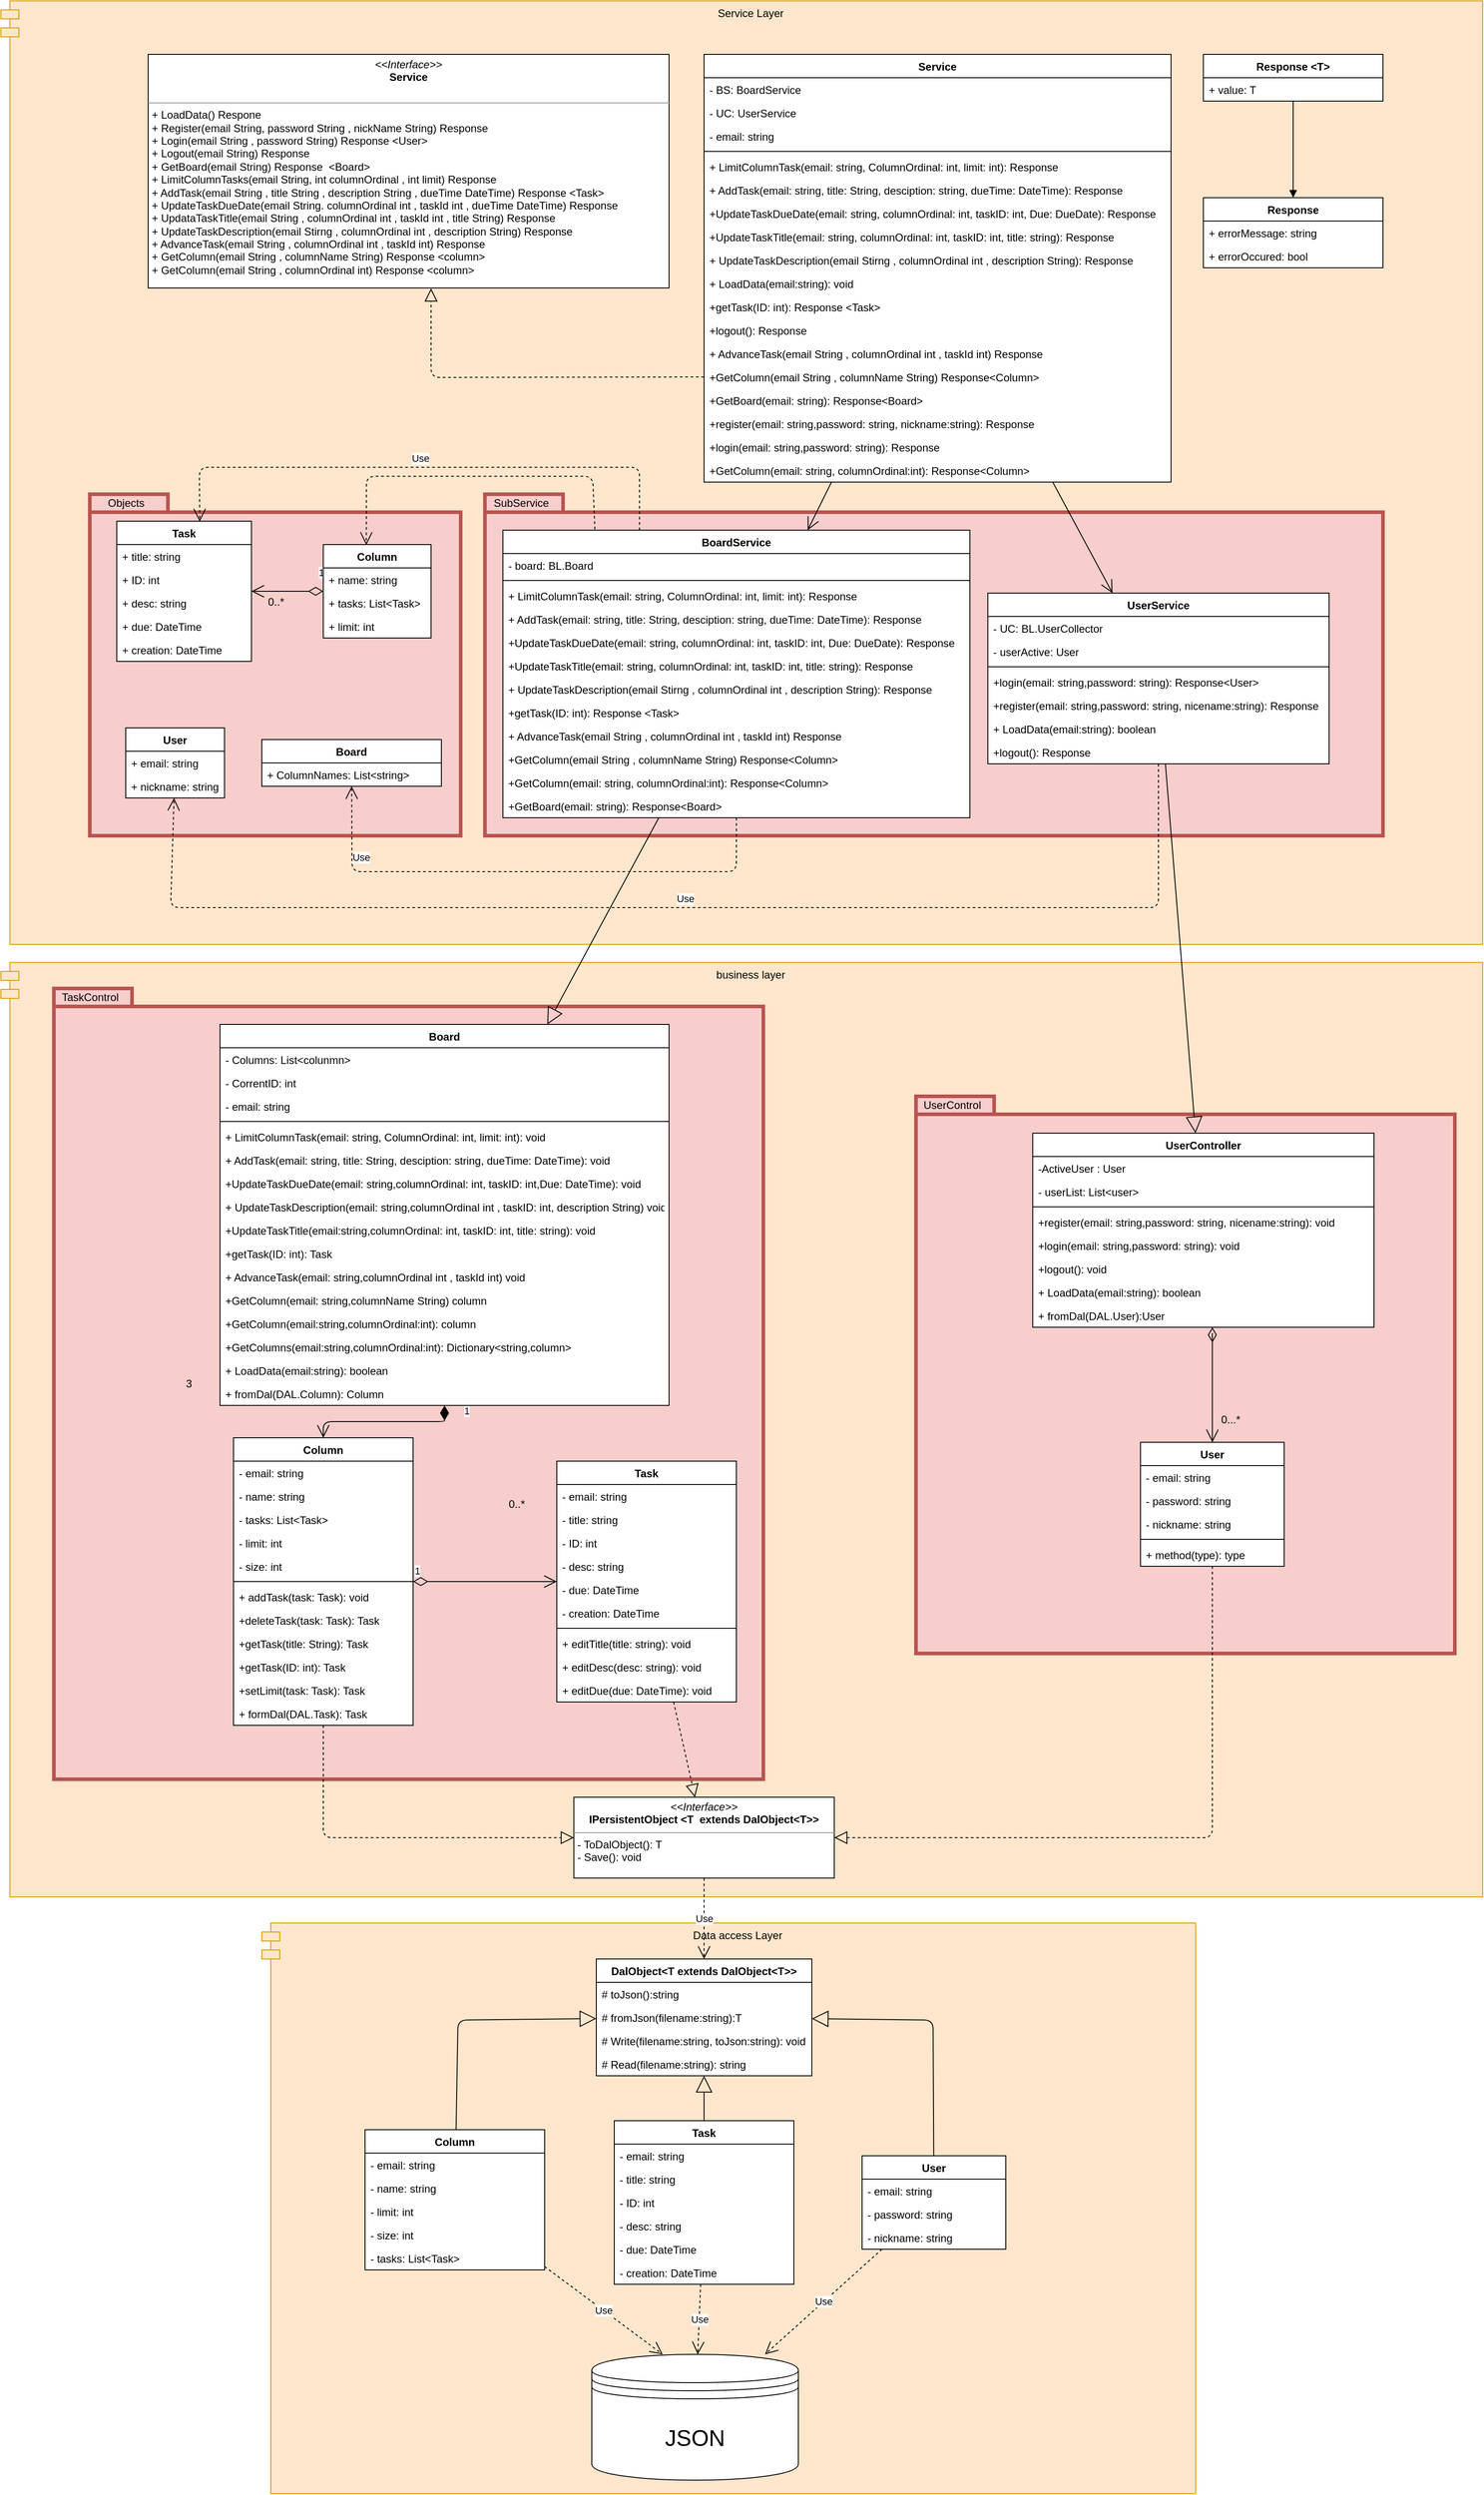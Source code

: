 <mxfile version="12.9.9" type="device"><diagram id="g-Q8IfyUYCX4pn4GLJ9D" name="Page-1"><mxGraphModel dx="1609" dy="3082" grid="1" gridSize="10" guides="1" tooltips="1" connect="1" arrows="1" fold="1" page="1" pageScale="1" pageWidth="827" pageHeight="1169" math="0" shadow="0"><root><mxCell id="0"/><mxCell id="1" parent="0"/><mxCell id="jkY6HCQHa2Ki3cZzmIgW-1" value="Service Layer" style="shape=module;align=left;spacingLeft=20;align=center;verticalAlign=top;fillColor=#ffe6cc;strokeColor=#d79b00;" parent="1" vertex="1"><mxGeometry x="-379" y="-1369" width="1650" height="1050" as="geometry"/></mxCell><mxCell id="jkY6HCQHa2Ki3cZzmIgW-2" value="" style="shape=folder;fontStyle=1;spacingTop=10;tabWidth=87;tabHeight=20;tabPosition=left;html=1;fillColor=#f8cecc;strokeColor=#b85450;strokeWidth=4;" parent="1" vertex="1"><mxGeometry x="160" y="-820" width="1000" height="380" as="geometry"/></mxCell><mxCell id="jkY6HCQHa2Ki3cZzmIgW-3" value="" style="shape=folder;fontStyle=1;spacingTop=10;tabWidth=87;tabHeight=20;tabPosition=left;html=1;fillColor=#f8cecc;strokeColor=#b85450;strokeWidth=4;" parent="1" vertex="1"><mxGeometry x="-280" y="-820" width="413" height="380" as="geometry"/></mxCell><mxCell id="jkY6HCQHa2Ki3cZzmIgW-4" value="business layer" style="shape=module;align=left;spacingLeft=20;align=center;verticalAlign=top;fillColor=#ffe6cc;strokeColor=#d79b00;" parent="1" vertex="1"><mxGeometry x="-379" y="-299" width="1650" height="1040" as="geometry"/></mxCell><mxCell id="jkY6HCQHa2Ki3cZzmIgW-5" value="" style="shape=folder;fontStyle=1;spacingTop=10;tabWidth=87;tabHeight=20;tabPosition=left;html=1;fillColor=#f8cecc;strokeColor=#b85450;strokeWidth=4;" parent="1" vertex="1"><mxGeometry x="640" y="-150" width="600" height="620" as="geometry"/></mxCell><mxCell id="jkY6HCQHa2Ki3cZzmIgW-6" value="" style="shape=folder;fontStyle=1;spacingTop=10;tabWidth=87;tabHeight=20;tabPosition=left;html=1;fillColor=#f8cecc;strokeColor=#b85450;strokeWidth=4;" parent="1" vertex="1"><mxGeometry x="-320" y="-270" width="790" height="880" as="geometry"/></mxCell><mxCell id="jkY6HCQHa2Ki3cZzmIgW-7" value="TaskControl" style="text;html=1;align=center;verticalAlign=middle;resizable=0;points=[];autosize=1;" parent="1" vertex="1"><mxGeometry x="-320" y="-270" width="80" height="20" as="geometry"/></mxCell><mxCell id="jkY6HCQHa2Ki3cZzmIgW-8" value="UserControl" style="text;html=1;align=center;verticalAlign=middle;resizable=0;points=[];autosize=1;" parent="1" vertex="1"><mxGeometry x="640" y="-150" width="80" height="20" as="geometry"/></mxCell><mxCell id="jkY6HCQHa2Ki3cZzmIgW-9" value="Data access Layer" style="shape=module;align=left;spacingLeft=20;align=center;verticalAlign=top;fillColor=#ffe6cc;strokeColor=#d79b00;" parent="1" vertex="1"><mxGeometry x="-88.5" y="770" width="1040" height="635" as="geometry"/></mxCell><mxCell id="jkY6HCQHa2Ki3cZzmIgW-10" value="&lt;p style=&quot;margin: 0px ; margin-top: 4px ; text-align: center&quot;&gt;&lt;i&gt;&amp;lt;&amp;lt;Interface&amp;gt;&amp;gt;&lt;/i&gt;&lt;br&gt;&lt;b&gt;Service&lt;/b&gt;&lt;/p&gt;&lt;p style=&quot;margin: 0px ; margin-left: 4px&quot;&gt;&lt;br&gt;&lt;/p&gt;&lt;hr size=&quot;1&quot;&gt;&lt;p style=&quot;margin: 0px ; margin-left: 4px&quot;&gt;+ LoadData() Respone&lt;/p&gt;&lt;p style=&quot;margin: 0px ; margin-left: 4px&quot;&gt;+ Register(email String, password String , nickName String) Response&lt;/p&gt;&lt;p style=&quot;margin: 0px ; margin-left: 4px&quot;&gt;+ Login(email String , password String) Response &amp;lt;User&amp;gt;&lt;/p&gt;&lt;p style=&quot;margin: 0px ; margin-left: 4px&quot;&gt;+ Logout(email String) Response&amp;nbsp;&lt;/p&gt;&lt;p style=&quot;margin: 0px ; margin-left: 4px&quot;&gt;+ GetBoard(email String) Response&amp;nbsp; &amp;lt;Board&amp;gt;&lt;/p&gt;&lt;p style=&quot;margin: 0px ; margin-left: 4px&quot;&gt;+ LimitColumnTasks(email String, int columnOrdinal , int limit) Response&amp;nbsp;&lt;/p&gt;&lt;p style=&quot;margin: 0px ; margin-left: 4px&quot;&gt;+ AddTask(email String , title String , description String , dueTime DateTime) Response &amp;lt;Task&amp;gt;&lt;/p&gt;&lt;p style=&quot;margin: 0px ; margin-left: 4px&quot;&gt;+ UpdateTaskDueDate(email String. columnOrdinal int , taskId int , dueTime DateTime) Response&lt;/p&gt;&lt;p style=&quot;margin: 0px ; margin-left: 4px&quot;&gt;+ UpdataTaskTitle(email String , columnOrdinal int , taskId int , title String) Response&lt;/p&gt;&lt;p style=&quot;margin: 0px ; margin-left: 4px&quot;&gt;+ UpdateTaskDescription(email Stirng , columnOrdinal int , description String) Response&lt;/p&gt;&lt;p style=&quot;margin: 0px ; margin-left: 4px&quot;&gt;+ AdvanceTask(email String , columnOrdinal int , taskId int) Response&lt;/p&gt;&lt;p style=&quot;margin: 0px ; margin-left: 4px&quot;&gt;+ GetColumn(email String , columnName String) Response &amp;lt;column&amp;gt;&lt;/p&gt;&lt;p style=&quot;margin: 0px ; margin-left: 4px&quot;&gt;+ GetColumn(email String , columnOrdinal int) Response &amp;lt;column&amp;gt;&lt;/p&gt;" style="verticalAlign=top;align=left;overflow=fill;fontSize=12;fontFamily=Helvetica;html=1;" parent="1" vertex="1"><mxGeometry x="-215" y="-1309.5" width="580" height="260" as="geometry"/></mxCell><mxCell id="jkY6HCQHa2Ki3cZzmIgW-24" value="&lt;p style=&quot;margin: 0px ; margin-top: 4px ; text-align: center&quot;&gt;&lt;i&gt;&amp;lt;&amp;lt;Interface&amp;gt;&amp;gt;&lt;/i&gt;&lt;br&gt;&lt;b&gt;IPersistentObject &amp;lt;T&amp;nbsp; extends DalObject&amp;lt;T&amp;gt;&amp;gt;&lt;/b&gt;&lt;/p&gt;&lt;hr size=&quot;1&quot;&gt;&lt;p style=&quot;margin: 0px ; margin-left: 4px&quot;&gt;- ToDalObject(): T&lt;br&gt;- Save(): void&lt;/p&gt;" style="verticalAlign=top;align=left;overflow=fill;fontSize=12;fontFamily=Helvetica;html=1;gradientColor=none;" parent="1" vertex="1"><mxGeometry x="259" y="630" width="290" height="90" as="geometry"/></mxCell><mxCell id="jkY6HCQHa2Ki3cZzmIgW-62" value="1" style="endArrow=open;html=1;endSize=12;startArrow=diamondThin;startSize=14;startFill=1;edgeStyle=orthogonalEdgeStyle;align=left;verticalAlign=bottom;" parent="1" source="jkY6HCQHa2Ki3cZzmIgW-37" target="jkY6HCQHa2Ki3cZzmIgW-25" edge="1"><mxGeometry x="-0.831" y="20" relative="1" as="geometry"><mxPoint x="-10" y="219.41" as="sourcePoint"/><mxPoint x="150" y="219.41" as="targetPoint"/><mxPoint as="offset"/></mxGeometry></mxCell><mxCell id="jkY6HCQHa2Ki3cZzmIgW-63" value="3" style="text;html=1;align=center;verticalAlign=middle;resizable=0;points=[];autosize=1;" parent="1" vertex="1"><mxGeometry x="-180" y="160" width="20" height="20" as="geometry"/></mxCell><mxCell id="jkY6HCQHa2Ki3cZzmIgW-64" value="1" style="endArrow=open;html=1;endSize=12;startArrow=diamondThin;startSize=14;startFill=0;edgeStyle=orthogonalEdgeStyle;align=left;verticalAlign=bottom;" parent="1" source="jkY6HCQHa2Ki3cZzmIgW-25" target="jkY6HCQHa2Ki3cZzmIgW-51" edge="1"><mxGeometry x="-1" y="3" relative="1" as="geometry"><mxPoint x="10" y="360" as="sourcePoint"/><mxPoint x="170" y="360" as="targetPoint"/></mxGeometry></mxCell><mxCell id="jkY6HCQHa2Ki3cZzmIgW-65" value="0..*" style="text;html=1;align=center;verticalAlign=middle;resizable=0;points=[];autosize=1;" parent="1" vertex="1"><mxGeometry x="180" y="294" width="30" height="20" as="geometry"/></mxCell><mxCell id="jkY6HCQHa2Ki3cZzmIgW-66" value="1" style="endArrow=open;html=1;endSize=12;startArrow=diamondThin;startSize=14;startFill=0;edgeStyle=orthogonalEdgeStyle;align=left;verticalAlign=bottom;" parent="1" source="jkY6HCQHa2Ki3cZzmIgW-11" target="jkY6HCQHa2Ki3cZzmIgW-18" edge="1"><mxGeometry x="0.053" y="75" relative="1" as="geometry"><mxPoint x="740" y="100" as="sourcePoint"/><mxPoint x="900" y="100" as="targetPoint"/><Array as="points"><mxPoint x="970" y="110"/><mxPoint x="970" y="110"/></Array><mxPoint x="-75" y="-75" as="offset"/></mxGeometry></mxCell><mxCell id="jkY6HCQHa2Ki3cZzmIgW-67" value="0...*" style="text;html=1;align=center;verticalAlign=middle;resizable=0;points=[];autosize=1;" parent="1" vertex="1"><mxGeometry x="970" y="200" width="40" height="20" as="geometry"/></mxCell><mxCell id="jkY6HCQHa2Ki3cZzmIgW-68" value="" style="endArrow=block;dashed=1;endFill=0;endSize=12;html=1;" parent="1" source="jkY6HCQHa2Ki3cZzmIgW-25" target="jkY6HCQHa2Ki3cZzmIgW-24" edge="1"><mxGeometry width="160" relative="1" as="geometry"><mxPoint x="560" y="480" as="sourcePoint"/><mxPoint x="720" y="480" as="targetPoint"/><Array as="points"><mxPoint x="-20" y="675"/></Array></mxGeometry></mxCell><mxCell id="jkY6HCQHa2Ki3cZzmIgW-69" value="" style="endArrow=block;dashed=1;endFill=0;endSize=12;html=1;" parent="1" source="jkY6HCQHa2Ki3cZzmIgW-51" target="jkY6HCQHa2Ki3cZzmIgW-24" edge="1"><mxGeometry width="160" relative="1" as="geometry"><mxPoint x="560" y="480" as="sourcePoint"/><mxPoint x="720" y="480" as="targetPoint"/></mxGeometry></mxCell><mxCell id="jkY6HCQHa2Ki3cZzmIgW-70" value="" style="endArrow=block;dashed=1;endFill=0;endSize=12;html=1;" parent="1" source="jkY6HCQHa2Ki3cZzmIgW-18" target="jkY6HCQHa2Ki3cZzmIgW-24" edge="1"><mxGeometry width="160" relative="1" as="geometry"><mxPoint x="560" y="170" as="sourcePoint"/><mxPoint x="720" y="170" as="targetPoint"/><Array as="points"><mxPoint x="970" y="675"/></Array></mxGeometry></mxCell><mxCell id="jkY6HCQHa2Ki3cZzmIgW-71" value="" style="endArrow=block;endFill=1;html=1;edgeStyle=orthogonalEdgeStyle;align=left;verticalAlign=top;" parent="1" source="jkY6HCQHa2Ki3cZzmIgW-90" target="jkY6HCQHa2Ki3cZzmIgW-92" edge="1"><mxGeometry x="0.126" y="-27" relative="1" as="geometry"><mxPoint x="-140" y="-880" as="sourcePoint"/><mxPoint x="20" y="-880" as="targetPoint"/><mxPoint x="-25" y="-16" as="offset"/></mxGeometry></mxCell><mxCell id="jkY6HCQHa2Ki3cZzmIgW-120" value="" style="endArrow=block;endSize=16;endFill=0;html=1;" parent="1" source="jkY6HCQHa2Ki3cZzmIgW-95" target="jkY6HCQHa2Ki3cZzmIgW-11" edge="1"><mxGeometry x="0.025" y="49" width="160" relative="1" as="geometry"><mxPoint x="700" y="-130" as="sourcePoint"/><mxPoint x="860" y="-130" as="targetPoint"/><mxPoint as="offset"/></mxGeometry></mxCell><mxCell id="jkY6HCQHa2Ki3cZzmIgW-121" value="Use" style="endArrow=open;endSize=12;dashed=1;html=1;" parent="1" source="jkY6HCQHa2Ki3cZzmIgW-95" target="jkY6HCQHa2Ki3cZzmIgW-117" edge="1"><mxGeometry x="-0.006" y="-10" width="160" relative="1" as="geometry"><mxPoint x="800" y="-430" as="sourcePoint"/><mxPoint x="960" y="-430" as="targetPoint"/><Array as="points"><mxPoint x="910" y="-360"/><mxPoint x="480" y="-360"/><mxPoint x="-190" y="-360"/></Array><mxPoint as="offset"/></mxGeometry></mxCell><mxCell id="jkY6HCQHa2Ki3cZzmIgW-122" value="" style="endArrow=block;endSize=16;endFill=0;html=1;" parent="1" source="jkY6HCQHa2Ki3cZzmIgW-102" target="jkY6HCQHa2Ki3cZzmIgW-37" edge="1"><mxGeometry x="0.025" y="49" width="160" relative="1" as="geometry"><mxPoint x="610.743" y="-331" as="sourcePoint"/><mxPoint x="640.0" y="116" as="targetPoint"/><mxPoint as="offset"/></mxGeometry></mxCell><mxCell id="jkY6HCQHa2Ki3cZzmIgW-123" value="" style="endArrow=block;dashed=1;endFill=0;endSize=12;html=1;exitX=0;exitY=0.5;exitDx=0;exitDy=0;" parent="1" source="jkY6HCQHa2Ki3cZzmIgW-85" edge="1"><mxGeometry width="160" relative="1" as="geometry"><mxPoint x="410" y="-830" as="sourcePoint"/><mxPoint x="100" y="-1049" as="targetPoint"/><Array as="points"><mxPoint x="100" y="-950"/></Array></mxGeometry></mxCell><mxCell id="jkY6HCQHa2Ki3cZzmIgW-124" value="" style="endArrow=open;endFill=1;endSize=12;html=1;" parent="1" source="jkY6HCQHa2Ki3cZzmIgW-72" target="jkY6HCQHa2Ki3cZzmIgW-95" edge="1"><mxGeometry width="160" relative="1" as="geometry"><mxPoint x="730" y="-800" as="sourcePoint"/><mxPoint x="880" y="-800" as="targetPoint"/></mxGeometry></mxCell><mxCell id="jkY6HCQHa2Ki3cZzmIgW-125" value="" style="endArrow=open;endFill=1;endSize=12;html=1;" parent="1" source="jkY6HCQHa2Ki3cZzmIgW-72" target="jkY6HCQHa2Ki3cZzmIgW-102" edge="1"><mxGeometry width="160" relative="1" as="geometry"><mxPoint x="700" y="-1266.133" as="sourcePoint"/><mxPoint x="884.316" y="-710" as="targetPoint"/></mxGeometry></mxCell><mxCell id="jkY6HCQHa2Ki3cZzmIgW-126" value="SubService" style="text;html=1;align=center;verticalAlign=middle;resizable=0;points=[];autosize=1;" parent="1" vertex="1"><mxGeometry x="160" y="-820" width="80" height="20" as="geometry"/></mxCell><mxCell id="jkY6HCQHa2Ki3cZzmIgW-127" value="Objects" style="text;html=1;align=center;verticalAlign=middle;resizable=0;points=[];autosize=1;" parent="1" vertex="1"><mxGeometry x="-270" y="-820" width="60" height="20" as="geometry"/></mxCell><mxCell id="jkY6HCQHa2Ki3cZzmIgW-128" value="Use" style="endArrow=open;endSize=12;dashed=1;html=1;" parent="1" source="jkY6HCQHa2Ki3cZzmIgW-102" target="jkY6HCQHa2Ki3cZzmIgW-115" edge="1"><mxGeometry x="0.729" y="-10" width="160" relative="1" as="geometry"><mxPoint x="70" y="-400" as="sourcePoint"/><mxPoint x="230" y="-400" as="targetPoint"/><Array as="points"><mxPoint x="440" y="-400"/><mxPoint x="12" y="-400"/></Array><mxPoint as="offset"/></mxGeometry></mxCell><mxCell id="jkY6HCQHa2Ki3cZzmIgW-139" value="Use" style="endArrow=open;endSize=12;dashed=1;html=1;entryX=0.399;entryY=0.003;entryDx=0;entryDy=0;entryPerimeter=0;exitX=0.197;exitY=-0.003;exitDx=0;exitDy=0;exitPerimeter=0;" parent="1" source="jkY6HCQHa2Ki3cZzmIgW-102" target="jkY6HCQHa2Ki3cZzmIgW-135" edge="1"><mxGeometry x="0.295" y="-20" width="160" relative="1" as="geometry"><mxPoint x="90" y="-910" as="sourcePoint"/><mxPoint x="250" y="-910" as="targetPoint"/><Array as="points"><mxPoint x="280" y="-840"/><mxPoint x="28" y="-840"/></Array><mxPoint as="offset"/></mxGeometry></mxCell><mxCell id="jkY6HCQHa2Ki3cZzmIgW-140" value="" style="endArrow=open;endSize=12;dashed=1;html=1;entryX=0.616;entryY=0.002;entryDx=0;entryDy=0;entryPerimeter=0;" parent="1" target="jkY6HCQHa2Ki3cZzmIgW-129" edge="1"><mxGeometry x="0.995" y="-242" width="160" relative="1" as="geometry"><mxPoint x="332.12" y="-780" as="sourcePoint"/><mxPoint x="-80.0" y="-789.688" as="targetPoint"/><Array as="points"><mxPoint x="332.12" y="-850"/><mxPoint x="-158" y="-850"/></Array><mxPoint as="offset"/></mxGeometry></mxCell><mxCell id="jkY6HCQHa2Ki3cZzmIgW-141" value="1" style="endArrow=open;html=1;endSize=12;startArrow=diamondThin;startSize=14;startFill=0;edgeStyle=orthogonalEdgeStyle;align=left;verticalAlign=bottom;" parent="1" source="jkY6HCQHa2Ki3cZzmIgW-135" target="jkY6HCQHa2Ki3cZzmIgW-129" edge="1"><mxGeometry x="-0.811" y="-12" relative="1" as="geometry"><mxPoint x="-80" y="-830" as="sourcePoint"/><mxPoint x="80" y="-830" as="targetPoint"/><mxPoint as="offset"/></mxGeometry></mxCell><mxCell id="jkY6HCQHa2Ki3cZzmIgW-142" value="0..*" style="text;html=1;align=center;verticalAlign=middle;resizable=0;points=[];autosize=1;" parent="1" vertex="1"><mxGeometry x="-88.5" y="-710" width="30" height="20" as="geometry"/></mxCell><mxCell id="jkY6HCQHa2Ki3cZzmIgW-11" value="UserController" style="swimlane;fontStyle=1;align=center;verticalAlign=top;childLayout=stackLayout;horizontal=1;startSize=26;horizontalStack=0;resizeParent=1;resizeParentMax=0;resizeLast=0;collapsible=1;marginBottom=0;gradientColor=none;swimlaneFillColor=#ffffff;" parent="1" vertex="1"><mxGeometry x="770" y="-109" width="380" height="216" as="geometry"/></mxCell><mxCell id="jkY6HCQHa2Ki3cZzmIgW-12" value="-ActiveUser : User" style="text;strokeColor=none;fillColor=none;align=left;verticalAlign=top;spacingLeft=4;spacingRight=4;overflow=hidden;rotatable=0;points=[[0,0.5],[1,0.5]];portConstraint=eastwest;" parent="jkY6HCQHa2Ki3cZzmIgW-11" vertex="1"><mxGeometry y="26" width="380" height="26" as="geometry"/></mxCell><mxCell id="jkY6HCQHa2Ki3cZzmIgW-13" value="- userList: List&lt;user&gt;" style="text;strokeColor=none;fillColor=none;align=left;verticalAlign=top;spacingLeft=4;spacingRight=4;overflow=hidden;rotatable=0;points=[[0,0.5],[1,0.5]];portConstraint=eastwest;" parent="jkY6HCQHa2Ki3cZzmIgW-11" vertex="1"><mxGeometry y="52" width="380" height="26" as="geometry"/></mxCell><mxCell id="jkY6HCQHa2Ki3cZzmIgW-14" value="" style="line;strokeWidth=1;fillColor=none;align=left;verticalAlign=middle;spacingTop=-1;spacingLeft=3;spacingRight=3;rotatable=0;labelPosition=right;points=[];portConstraint=eastwest;" parent="jkY6HCQHa2Ki3cZzmIgW-11" vertex="1"><mxGeometry y="78" width="380" height="8" as="geometry"/></mxCell><mxCell id="jkY6HCQHa2Ki3cZzmIgW-15" value="+register(email: string,password: string, nicename:string): void" style="text;strokeColor=none;fillColor=none;align=left;verticalAlign=top;spacingLeft=4;spacingRight=4;overflow=hidden;rotatable=0;points=[[0,0.5],[1,0.5]];portConstraint=eastwest;" parent="jkY6HCQHa2Ki3cZzmIgW-11" vertex="1"><mxGeometry y="86" width="380" height="26" as="geometry"/></mxCell><mxCell id="jkY6HCQHa2Ki3cZzmIgW-16" value="+login(email: string,password: string): void" style="text;strokeColor=none;fillColor=none;align=left;verticalAlign=top;spacingLeft=4;spacingRight=4;overflow=hidden;rotatable=0;points=[[0,0.5],[1,0.5]];portConstraint=eastwest;" parent="jkY6HCQHa2Ki3cZzmIgW-11" vertex="1"><mxGeometry y="112" width="380" height="26" as="geometry"/></mxCell><mxCell id="jkY6HCQHa2Ki3cZzmIgW-17" value="+logout(): void" style="text;strokeColor=none;fillColor=none;align=left;verticalAlign=top;spacingLeft=4;spacingRight=4;overflow=hidden;rotatable=0;points=[[0,0.5],[1,0.5]];portConstraint=eastwest;" parent="jkY6HCQHa2Ki3cZzmIgW-11" vertex="1"><mxGeometry y="138" width="380" height="26" as="geometry"/></mxCell><mxCell id="wCJ9MZ89ncJTndp0phoA-62" value="+ LoadData(email:string): boolean" style="text;strokeColor=none;fillColor=none;align=left;verticalAlign=top;spacingLeft=4;spacingRight=4;overflow=hidden;rotatable=0;points=[[0,0.5],[1,0.5]];portConstraint=eastwest;" parent="jkY6HCQHa2Ki3cZzmIgW-11" vertex="1"><mxGeometry y="164" width="380" height="26" as="geometry"/></mxCell><mxCell id="wCJ9MZ89ncJTndp0phoA-56" value="+ fromDal(DAL.User):User" style="text;strokeColor=none;fillColor=none;align=left;verticalAlign=top;spacingLeft=4;spacingRight=4;overflow=hidden;rotatable=0;points=[[0,0.5],[1,0.5]];portConstraint=eastwest;fontStyle=0" parent="jkY6HCQHa2Ki3cZzmIgW-11" vertex="1"><mxGeometry y="190" width="380" height="26" as="geometry"/></mxCell><mxCell id="jkY6HCQHa2Ki3cZzmIgW-18" value="User" style="swimlane;fontStyle=1;align=center;verticalAlign=top;childLayout=stackLayout;horizontal=1;startSize=26;horizontalStack=0;resizeParent=1;resizeParentMax=0;resizeLast=0;collapsible=1;marginBottom=0;gradientColor=none;swimlaneFillColor=#ffffff;" parent="1" vertex="1"><mxGeometry x="890" y="235" width="160" height="138" as="geometry"/></mxCell><mxCell id="jkY6HCQHa2Ki3cZzmIgW-19" value="- email: string" style="text;strokeColor=none;fillColor=none;align=left;verticalAlign=top;spacingLeft=4;spacingRight=4;overflow=hidden;rotatable=0;points=[[0,0.5],[1,0.5]];portConstraint=eastwest;" parent="jkY6HCQHa2Ki3cZzmIgW-18" vertex="1"><mxGeometry y="26" width="160" height="26" as="geometry"/></mxCell><mxCell id="jkY6HCQHa2Ki3cZzmIgW-20" value="- password: string" style="text;strokeColor=none;fillColor=none;align=left;verticalAlign=top;spacingLeft=4;spacingRight=4;overflow=hidden;rotatable=0;points=[[0,0.5],[1,0.5]];portConstraint=eastwest;" parent="jkY6HCQHa2Ki3cZzmIgW-18" vertex="1"><mxGeometry y="52" width="160" height="26" as="geometry"/></mxCell><mxCell id="jkY6HCQHa2Ki3cZzmIgW-21" value="- nickname: string" style="text;strokeColor=none;fillColor=none;align=left;verticalAlign=top;spacingLeft=4;spacingRight=4;overflow=hidden;rotatable=0;points=[[0,0.5],[1,0.5]];portConstraint=eastwest;" parent="jkY6HCQHa2Ki3cZzmIgW-18" vertex="1"><mxGeometry y="78" width="160" height="26" as="geometry"/></mxCell><mxCell id="jkY6HCQHa2Ki3cZzmIgW-22" value="" style="line;strokeWidth=1;fillColor=none;align=left;verticalAlign=middle;spacingTop=-1;spacingLeft=3;spacingRight=3;rotatable=0;labelPosition=right;points=[];portConstraint=eastwest;" parent="jkY6HCQHa2Ki3cZzmIgW-18" vertex="1"><mxGeometry y="104" width="160" height="8" as="geometry"/></mxCell><mxCell id="jkY6HCQHa2Ki3cZzmIgW-23" value="+ method(type): type" style="text;strokeColor=none;fillColor=none;align=left;verticalAlign=top;spacingLeft=4;spacingRight=4;overflow=hidden;rotatable=0;points=[[0,0.5],[1,0.5]];portConstraint=eastwest;" parent="jkY6HCQHa2Ki3cZzmIgW-18" vertex="1"><mxGeometry y="112" width="160" height="26" as="geometry"/></mxCell><mxCell id="jkY6HCQHa2Ki3cZzmIgW-72" value="Service" style="swimlane;fontStyle=1;align=center;verticalAlign=top;childLayout=stackLayout;horizontal=1;startSize=26;horizontalStack=0;resizeParent=1;resizeParentMax=0;resizeLast=0;collapsible=1;marginBottom=0;gradientColor=none;swimlaneFillColor=#ffffff;" parent="1" vertex="1"><mxGeometry x="404" y="-1309.5" width="520" height="476" as="geometry"/></mxCell><mxCell id="jkY6HCQHa2Ki3cZzmIgW-73" value="- BS: BoardService" style="text;strokeColor=none;fillColor=none;align=left;verticalAlign=top;spacingLeft=4;spacingRight=4;overflow=hidden;rotatable=0;points=[[0,0.5],[1,0.5]];portConstraint=eastwest;" parent="jkY6HCQHa2Ki3cZzmIgW-72" vertex="1"><mxGeometry y="26" width="520" height="26" as="geometry"/></mxCell><mxCell id="jkY6HCQHa2Ki3cZzmIgW-74" value="- UC: UserService" style="text;strokeColor=none;fillColor=none;align=left;verticalAlign=top;spacingLeft=4;spacingRight=4;overflow=hidden;rotatable=0;points=[[0,0.5],[1,0.5]];portConstraint=eastwest;" parent="jkY6HCQHa2Ki3cZzmIgW-72" vertex="1"><mxGeometry y="52" width="520" height="26" as="geometry"/></mxCell><mxCell id="jkY6HCQHa2Ki3cZzmIgW-75" value="- email: string" style="text;strokeColor=none;fillColor=none;align=left;verticalAlign=top;spacingLeft=4;spacingRight=4;overflow=hidden;rotatable=0;points=[[0,0.5],[1,0.5]];portConstraint=eastwest;" parent="jkY6HCQHa2Ki3cZzmIgW-72" vertex="1"><mxGeometry y="78" width="520" height="26" as="geometry"/></mxCell><mxCell id="jkY6HCQHa2Ki3cZzmIgW-76" value="" style="line;strokeWidth=1;fillColor=none;align=left;verticalAlign=middle;spacingTop=-1;spacingLeft=3;spacingRight=3;rotatable=0;labelPosition=right;points=[];portConstraint=eastwest;" parent="jkY6HCQHa2Ki3cZzmIgW-72" vertex="1"><mxGeometry y="104" width="520" height="8" as="geometry"/></mxCell><mxCell id="jkY6HCQHa2Ki3cZzmIgW-77" value="+ LimitColumnTask(email: string, ColumnOrdinal: int, limit: int): Response" style="text;strokeColor=none;fillColor=none;align=left;verticalAlign=top;spacingLeft=4;spacingRight=4;overflow=hidden;rotatable=0;points=[[0,0.5],[1,0.5]];portConstraint=eastwest;" parent="jkY6HCQHa2Ki3cZzmIgW-72" vertex="1"><mxGeometry y="112" width="520" height="26" as="geometry"/></mxCell><mxCell id="jkY6HCQHa2Ki3cZzmIgW-78" value="+ AddTask(email: string, title: String, desciption: string, dueTime: DateTime): Response" style="text;strokeColor=none;fillColor=none;align=left;verticalAlign=top;spacingLeft=4;spacingRight=4;overflow=hidden;rotatable=0;points=[[0,0.5],[1,0.5]];portConstraint=eastwest;" parent="jkY6HCQHa2Ki3cZzmIgW-72" vertex="1"><mxGeometry y="138" width="520" height="26" as="geometry"/></mxCell><mxCell id="jkY6HCQHa2Ki3cZzmIgW-79" value="+UpdateTaskDueDate(email: string, columnOrdinal: int, taskID: int, Due: DueDate): Response" style="text;strokeColor=none;fillColor=none;align=left;verticalAlign=top;spacingLeft=4;spacingRight=4;overflow=hidden;rotatable=0;points=[[0,0.5],[1,0.5]];portConstraint=eastwest;" parent="jkY6HCQHa2Ki3cZzmIgW-72" vertex="1"><mxGeometry y="164" width="520" height="26" as="geometry"/></mxCell><mxCell id="jkY6HCQHa2Ki3cZzmIgW-80" value="+UpdateTaskTitle(email: string, columnOrdinal: int, taskID: int, title: string): Response" style="text;strokeColor=none;fillColor=none;align=left;verticalAlign=top;spacingLeft=4;spacingRight=4;overflow=hidden;rotatable=0;points=[[0,0.5],[1,0.5]];portConstraint=eastwest;" parent="jkY6HCQHa2Ki3cZzmIgW-72" vertex="1"><mxGeometry y="190" width="520" height="26" as="geometry"/></mxCell><mxCell id="jkY6HCQHa2Ki3cZzmIgW-81" value="+ UpdateTaskDescription(email Stirng , columnOrdinal int , description String): Response" style="text;strokeColor=none;fillColor=none;align=left;verticalAlign=top;spacingLeft=4;spacingRight=4;overflow=hidden;rotatable=0;points=[[0,0.5],[1,0.5]];portConstraint=eastwest;" parent="jkY6HCQHa2Ki3cZzmIgW-72" vertex="1"><mxGeometry y="216" width="520" height="26" as="geometry"/></mxCell><mxCell id="wCJ9MZ89ncJTndp0phoA-63" value="+ LoadData(email:string): void" style="text;strokeColor=none;fillColor=none;align=left;verticalAlign=top;spacingLeft=4;spacingRight=4;overflow=hidden;rotatable=0;points=[[0,0.5],[1,0.5]];portConstraint=eastwest;" parent="jkY6HCQHa2Ki3cZzmIgW-72" vertex="1"><mxGeometry y="242" width="520" height="26" as="geometry"/></mxCell><mxCell id="jkY6HCQHa2Ki3cZzmIgW-82" value="+getTask(ID: int): Response &lt;Task&gt;" style="text;strokeColor=none;fillColor=none;align=left;verticalAlign=top;spacingLeft=4;spacingRight=4;overflow=hidden;rotatable=0;points=[[0,0.5],[1,0.5]];portConstraint=eastwest;" parent="jkY6HCQHa2Ki3cZzmIgW-72" vertex="1"><mxGeometry y="268" width="520" height="26" as="geometry"/></mxCell><mxCell id="jkY6HCQHa2Ki3cZzmIgW-83" value="+logout(): Response" style="text;strokeColor=none;fillColor=none;align=left;verticalAlign=top;spacingLeft=4;spacingRight=4;overflow=hidden;rotatable=0;points=[[0,0.5],[1,0.5]];portConstraint=eastwest;" parent="jkY6HCQHa2Ki3cZzmIgW-72" vertex="1"><mxGeometry y="294" width="520" height="26" as="geometry"/></mxCell><mxCell id="jkY6HCQHa2Ki3cZzmIgW-84" value="+ AdvanceTask(email String , columnOrdinal int , taskId int) Response" style="text;strokeColor=none;fillColor=none;align=left;verticalAlign=top;spacingLeft=4;spacingRight=4;overflow=hidden;rotatable=0;points=[[0,0.5],[1,0.5]];portConstraint=eastwest;" parent="jkY6HCQHa2Ki3cZzmIgW-72" vertex="1"><mxGeometry y="320" width="520" height="26" as="geometry"/></mxCell><mxCell id="jkY6HCQHa2Ki3cZzmIgW-85" value="+GetColumn(email String , columnName String) Response&lt;Column&gt;" style="text;strokeColor=none;fillColor=none;align=left;verticalAlign=top;spacingLeft=4;spacingRight=4;overflow=hidden;rotatable=0;points=[[0,0.5],[1,0.5]];portConstraint=eastwest;" parent="jkY6HCQHa2Ki3cZzmIgW-72" vertex="1"><mxGeometry y="346" width="520" height="26" as="geometry"/></mxCell><mxCell id="jkY6HCQHa2Ki3cZzmIgW-87" value="+GetBoard(email: string): Response&lt;Board&gt;" style="text;strokeColor=none;fillColor=none;align=left;verticalAlign=top;spacingLeft=4;spacingRight=4;overflow=hidden;rotatable=0;points=[[0,0.5],[1,0.5]];portConstraint=eastwest;" parent="jkY6HCQHa2Ki3cZzmIgW-72" vertex="1"><mxGeometry y="372" width="520" height="26" as="geometry"/></mxCell><mxCell id="jkY6HCQHa2Ki3cZzmIgW-86" value="+register(email: string,password: string, nickname:string): Response" style="text;strokeColor=none;fillColor=none;align=left;verticalAlign=top;spacingLeft=4;spacingRight=4;overflow=hidden;rotatable=0;points=[[0,0.5],[1,0.5]];portConstraint=eastwest;" parent="jkY6HCQHa2Ki3cZzmIgW-72" vertex="1"><mxGeometry y="398" width="520" height="26" as="geometry"/></mxCell><mxCell id="jkY6HCQHa2Ki3cZzmIgW-88" value="+login(email: string,password: string): Response" style="text;strokeColor=none;fillColor=none;align=left;verticalAlign=top;spacingLeft=4;spacingRight=4;overflow=hidden;rotatable=0;points=[[0,0.5],[1,0.5]];portConstraint=eastwest;" parent="jkY6HCQHa2Ki3cZzmIgW-72" vertex="1"><mxGeometry y="424" width="520" height="26" as="geometry"/></mxCell><mxCell id="jkY6HCQHa2Ki3cZzmIgW-89" value="+GetColumn(email: string, columnOrdinal:int): Response&lt;Column&gt;" style="text;strokeColor=none;fillColor=none;align=left;verticalAlign=top;spacingLeft=4;spacingRight=4;overflow=hidden;rotatable=0;points=[[0,0.5],[1,0.5]];portConstraint=eastwest;" parent="jkY6HCQHa2Ki3cZzmIgW-72" vertex="1"><mxGeometry y="450" width="520" height="26" as="geometry"/></mxCell><mxCell id="jkY6HCQHa2Ki3cZzmIgW-90" value="Response &lt;T&gt;" style="swimlane;fontStyle=1;align=center;verticalAlign=top;childLayout=stackLayout;horizontal=1;startSize=26;horizontalStack=0;resizeParent=1;resizeParentMax=0;resizeLast=0;collapsible=1;marginBottom=0;gradientColor=none;swimlaneFillColor=#ffffff;" parent="1" vertex="1"><mxGeometry x="960" y="-1309.5" width="200" height="52" as="geometry"/></mxCell><mxCell id="jkY6HCQHa2Ki3cZzmIgW-91" value="+ value: T" style="text;strokeColor=none;fillColor=none;align=left;verticalAlign=top;spacingLeft=4;spacingRight=4;overflow=hidden;rotatable=0;points=[[0,0.5],[1,0.5]];portConstraint=eastwest;" parent="jkY6HCQHa2Ki3cZzmIgW-90" vertex="1"><mxGeometry y="26" width="200" height="26" as="geometry"/></mxCell><mxCell id="jkY6HCQHa2Ki3cZzmIgW-92" value="Response" style="swimlane;fontStyle=1;align=center;verticalAlign=top;childLayout=stackLayout;horizontal=1;startSize=26;horizontalStack=0;resizeParent=1;resizeParentMax=0;resizeLast=0;collapsible=1;marginBottom=0;gradientColor=none;swimlaneFillColor=#ffffff;" parent="1" vertex="1"><mxGeometry x="960" y="-1150" width="200" height="78" as="geometry"/></mxCell><mxCell id="jkY6HCQHa2Ki3cZzmIgW-93" value="+ errorMessage: string" style="text;strokeColor=none;fillColor=none;align=left;verticalAlign=top;spacingLeft=4;spacingRight=4;overflow=hidden;rotatable=0;points=[[0,0.5],[1,0.5]];portConstraint=eastwest;" parent="jkY6HCQHa2Ki3cZzmIgW-92" vertex="1"><mxGeometry y="26" width="200" height="26" as="geometry"/></mxCell><mxCell id="jkY6HCQHa2Ki3cZzmIgW-94" value="+ errorOccured: bool" style="text;strokeColor=none;fillColor=none;align=left;verticalAlign=top;spacingLeft=4;spacingRight=4;overflow=hidden;rotatable=0;points=[[0,0.5],[1,0.5]];portConstraint=eastwest;" parent="jkY6HCQHa2Ki3cZzmIgW-92" vertex="1"><mxGeometry y="52" width="200" height="26" as="geometry"/></mxCell><mxCell id="jkY6HCQHa2Ki3cZzmIgW-95" value="UserService" style="swimlane;fontStyle=1;align=center;verticalAlign=top;childLayout=stackLayout;horizontal=1;startSize=26;horizontalStack=0;resizeParent=1;resizeParentMax=0;resizeLast=0;collapsible=1;marginBottom=0;gradientColor=none;swimlaneFillColor=#ffffff;" parent="1" vertex="1"><mxGeometry x="720" y="-710" width="380" height="190" as="geometry"/></mxCell><mxCell id="jkY6HCQHa2Ki3cZzmIgW-96" value="- UC: BL.UserCollector" style="text;strokeColor=none;fillColor=none;align=left;verticalAlign=top;spacingLeft=4;spacingRight=4;overflow=hidden;rotatable=0;points=[[0,0.5],[1,0.5]];portConstraint=eastwest;" parent="jkY6HCQHa2Ki3cZzmIgW-95" vertex="1"><mxGeometry y="26" width="380" height="26" as="geometry"/></mxCell><mxCell id="jkY6HCQHa2Ki3cZzmIgW-97" value="- userActive: User" style="text;strokeColor=none;fillColor=none;align=left;verticalAlign=top;spacingLeft=4;spacingRight=4;overflow=hidden;rotatable=0;points=[[0,0.5],[1,0.5]];portConstraint=eastwest;" parent="jkY6HCQHa2Ki3cZzmIgW-95" vertex="1"><mxGeometry y="52" width="380" height="26" as="geometry"/></mxCell><mxCell id="jkY6HCQHa2Ki3cZzmIgW-98" value="" style="line;strokeWidth=1;fillColor=none;align=left;verticalAlign=middle;spacingTop=-1;spacingLeft=3;spacingRight=3;rotatable=0;labelPosition=right;points=[];portConstraint=eastwest;" parent="jkY6HCQHa2Ki3cZzmIgW-95" vertex="1"><mxGeometry y="78" width="380" height="8" as="geometry"/></mxCell><mxCell id="jkY6HCQHa2Ki3cZzmIgW-99" value="+login(email: string,password: string): Response&lt;User&gt;" style="text;strokeColor=none;fillColor=none;align=left;verticalAlign=top;spacingLeft=4;spacingRight=4;overflow=hidden;rotatable=0;points=[[0,0.5],[1,0.5]];portConstraint=eastwest;" parent="jkY6HCQHa2Ki3cZzmIgW-95" vertex="1"><mxGeometry y="86" width="380" height="26" as="geometry"/></mxCell><mxCell id="jkY6HCQHa2Ki3cZzmIgW-100" value="+register(email: string,password: string, nicename:string): Response" style="text;strokeColor=none;fillColor=none;align=left;verticalAlign=top;spacingLeft=4;spacingRight=4;overflow=hidden;rotatable=0;points=[[0,0.5],[1,0.5]];portConstraint=eastwest;" parent="jkY6HCQHa2Ki3cZzmIgW-95" vertex="1"><mxGeometry y="112" width="380" height="26" as="geometry"/></mxCell><mxCell id="wCJ9MZ89ncJTndp0phoA-61" value="+ LoadData(email:string): boolean" style="text;strokeColor=none;fillColor=none;align=left;verticalAlign=top;spacingLeft=4;spacingRight=4;overflow=hidden;rotatable=0;points=[[0,0.5],[1,0.5]];portConstraint=eastwest;" parent="jkY6HCQHa2Ki3cZzmIgW-95" vertex="1"><mxGeometry y="138" width="380" height="26" as="geometry"/></mxCell><mxCell id="jkY6HCQHa2Ki3cZzmIgW-101" value="+logout(): Response" style="text;strokeColor=none;fillColor=none;align=left;verticalAlign=top;spacingLeft=4;spacingRight=4;overflow=hidden;rotatable=0;points=[[0,0.5],[1,0.5]];portConstraint=eastwest;" parent="jkY6HCQHa2Ki3cZzmIgW-95" vertex="1"><mxGeometry y="164" width="380" height="26" as="geometry"/></mxCell><mxCell id="jkY6HCQHa2Ki3cZzmIgW-102" value="BoardService" style="swimlane;fontStyle=1;align=center;verticalAlign=top;childLayout=stackLayout;horizontal=1;startSize=26;horizontalStack=0;resizeParent=1;resizeParentMax=0;resizeLast=0;collapsible=1;marginBottom=0;gradientColor=none;swimlaneFillColor=#ffffff;" parent="1" vertex="1"><mxGeometry x="180" y="-780" width="520" height="320" as="geometry"/></mxCell><mxCell id="jkY6HCQHa2Ki3cZzmIgW-103" value="- board: BL.Board" style="text;strokeColor=none;fillColor=none;align=left;verticalAlign=top;spacingLeft=4;spacingRight=4;overflow=hidden;rotatable=0;points=[[0,0.5],[1,0.5]];portConstraint=eastwest;" parent="jkY6HCQHa2Ki3cZzmIgW-102" vertex="1"><mxGeometry y="26" width="520" height="26" as="geometry"/></mxCell><mxCell id="jkY6HCQHa2Ki3cZzmIgW-104" value="" style="line;strokeWidth=1;fillColor=none;align=left;verticalAlign=middle;spacingTop=-1;spacingLeft=3;spacingRight=3;rotatable=0;labelPosition=right;points=[];portConstraint=eastwest;" parent="jkY6HCQHa2Ki3cZzmIgW-102" vertex="1"><mxGeometry y="52" width="520" height="8" as="geometry"/></mxCell><mxCell id="jkY6HCQHa2Ki3cZzmIgW-105" value="+ LimitColumnTask(email: string, ColumnOrdinal: int, limit: int): Response" style="text;strokeColor=none;fillColor=none;align=left;verticalAlign=top;spacingLeft=4;spacingRight=4;overflow=hidden;rotatable=0;points=[[0,0.5],[1,0.5]];portConstraint=eastwest;" parent="jkY6HCQHa2Ki3cZzmIgW-102" vertex="1"><mxGeometry y="60" width="520" height="26" as="geometry"/></mxCell><mxCell id="jkY6HCQHa2Ki3cZzmIgW-106" value="+ AddTask(email: string, title: String, desciption: string, dueTime: DateTime): Response" style="text;strokeColor=none;fillColor=none;align=left;verticalAlign=top;spacingLeft=4;spacingRight=4;overflow=hidden;rotatable=0;points=[[0,0.5],[1,0.5]];portConstraint=eastwest;" parent="jkY6HCQHa2Ki3cZzmIgW-102" vertex="1"><mxGeometry y="86" width="520" height="26" as="geometry"/></mxCell><mxCell id="jkY6HCQHa2Ki3cZzmIgW-107" value="+UpdateTaskDueDate(email: string, columnOrdinal: int, taskID: int, Due: DueDate): Response" style="text;strokeColor=none;fillColor=none;align=left;verticalAlign=top;spacingLeft=4;spacingRight=4;overflow=hidden;rotatable=0;points=[[0,0.5],[1,0.5]];portConstraint=eastwest;" parent="jkY6HCQHa2Ki3cZzmIgW-102" vertex="1"><mxGeometry y="112" width="520" height="26" as="geometry"/></mxCell><mxCell id="jkY6HCQHa2Ki3cZzmIgW-108" value="+UpdateTaskTitle(email: string, columnOrdinal: int, taskID: int, title: string): Response" style="text;strokeColor=none;fillColor=none;align=left;verticalAlign=top;spacingLeft=4;spacingRight=4;overflow=hidden;rotatable=0;points=[[0,0.5],[1,0.5]];portConstraint=eastwest;" parent="jkY6HCQHa2Ki3cZzmIgW-102" vertex="1"><mxGeometry y="138" width="520" height="26" as="geometry"/></mxCell><mxCell id="jkY6HCQHa2Ki3cZzmIgW-109" value="+ UpdateTaskDescription(email Stirng , columnOrdinal int , description String): Response" style="text;strokeColor=none;fillColor=none;align=left;verticalAlign=top;spacingLeft=4;spacingRight=4;overflow=hidden;rotatable=0;points=[[0,0.5],[1,0.5]];portConstraint=eastwest;" parent="jkY6HCQHa2Ki3cZzmIgW-102" vertex="1"><mxGeometry y="164" width="520" height="26" as="geometry"/></mxCell><mxCell id="jkY6HCQHa2Ki3cZzmIgW-110" value="+getTask(ID: int): Response &lt;Task&gt;" style="text;strokeColor=none;fillColor=none;align=left;verticalAlign=top;spacingLeft=4;spacingRight=4;overflow=hidden;rotatable=0;points=[[0,0.5],[1,0.5]];portConstraint=eastwest;" parent="jkY6HCQHa2Ki3cZzmIgW-102" vertex="1"><mxGeometry y="190" width="520" height="26" as="geometry"/></mxCell><mxCell id="jkY6HCQHa2Ki3cZzmIgW-111" value="+ AdvanceTask(email String , columnOrdinal int , taskId int) Response" style="text;strokeColor=none;fillColor=none;align=left;verticalAlign=top;spacingLeft=4;spacingRight=4;overflow=hidden;rotatable=0;points=[[0,0.5],[1,0.5]];portConstraint=eastwest;" parent="jkY6HCQHa2Ki3cZzmIgW-102" vertex="1"><mxGeometry y="216" width="520" height="26" as="geometry"/></mxCell><mxCell id="jkY6HCQHa2Ki3cZzmIgW-112" value="+GetColumn(email String , columnName String) Response&lt;Column&gt;" style="text;strokeColor=none;fillColor=none;align=left;verticalAlign=top;spacingLeft=4;spacingRight=4;overflow=hidden;rotatable=0;points=[[0,0.5],[1,0.5]];portConstraint=eastwest;" parent="jkY6HCQHa2Ki3cZzmIgW-102" vertex="1"><mxGeometry y="242" width="520" height="26" as="geometry"/></mxCell><mxCell id="jkY6HCQHa2Ki3cZzmIgW-113" value="+GetColumn(email: string, columnOrdinal:int): Response&lt;Column&gt;" style="text;strokeColor=none;fillColor=none;align=left;verticalAlign=top;spacingLeft=4;spacingRight=4;overflow=hidden;rotatable=0;points=[[0,0.5],[1,0.5]];portConstraint=eastwest;" parent="jkY6HCQHa2Ki3cZzmIgW-102" vertex="1"><mxGeometry y="268" width="520" height="26" as="geometry"/></mxCell><mxCell id="jkY6HCQHa2Ki3cZzmIgW-114" value="+GetBoard(email: string): Response&lt;Board&gt;" style="text;strokeColor=none;fillColor=none;align=left;verticalAlign=top;spacingLeft=4;spacingRight=4;overflow=hidden;rotatable=0;points=[[0,0.5],[1,0.5]];portConstraint=eastwest;" parent="jkY6HCQHa2Ki3cZzmIgW-102" vertex="1"><mxGeometry y="294" width="520" height="26" as="geometry"/></mxCell><mxCell id="jkY6HCQHa2Ki3cZzmIgW-129" value="Task" style="swimlane;fontStyle=1;align=center;verticalAlign=top;childLayout=stackLayout;horizontal=1;startSize=26;horizontalStack=0;resizeParent=1;resizeParentMax=0;resizeLast=0;collapsible=1;marginBottom=0;gradientColor=none;swimlaneFillColor=#ffffff;" parent="1" vertex="1"><mxGeometry x="-250" y="-790" width="150" height="156" as="geometry"/></mxCell><mxCell id="jkY6HCQHa2Ki3cZzmIgW-130" value="+ title: string" style="text;strokeColor=none;fillColor=none;align=left;verticalAlign=top;spacingLeft=4;spacingRight=4;overflow=hidden;rotatable=0;points=[[0,0.5],[1,0.5]];portConstraint=eastwest;" parent="jkY6HCQHa2Ki3cZzmIgW-129" vertex="1"><mxGeometry y="26" width="150" height="26" as="geometry"/></mxCell><mxCell id="jkY6HCQHa2Ki3cZzmIgW-131" value="+ ID: int" style="text;strokeColor=none;fillColor=none;align=left;verticalAlign=top;spacingLeft=4;spacingRight=4;overflow=hidden;rotatable=0;points=[[0,0.5],[1,0.5]];portConstraint=eastwest;" parent="jkY6HCQHa2Ki3cZzmIgW-129" vertex="1"><mxGeometry y="52" width="150" height="26" as="geometry"/></mxCell><mxCell id="jkY6HCQHa2Ki3cZzmIgW-132" value="+ desc: string" style="text;strokeColor=none;fillColor=none;align=left;verticalAlign=top;spacingLeft=4;spacingRight=4;overflow=hidden;rotatable=0;points=[[0,0.5],[1,0.5]];portConstraint=eastwest;" parent="jkY6HCQHa2Ki3cZzmIgW-129" vertex="1"><mxGeometry y="78" width="150" height="26" as="geometry"/></mxCell><mxCell id="jkY6HCQHa2Ki3cZzmIgW-133" value="+ due: DateTime" style="text;strokeColor=none;fillColor=none;align=left;verticalAlign=top;spacingLeft=4;spacingRight=4;overflow=hidden;rotatable=0;points=[[0,0.5],[1,0.5]];portConstraint=eastwest;" parent="jkY6HCQHa2Ki3cZzmIgW-129" vertex="1"><mxGeometry y="104" width="150" height="26" as="geometry"/></mxCell><mxCell id="jkY6HCQHa2Ki3cZzmIgW-134" value="+ creation: DateTime" style="text;strokeColor=none;fillColor=none;align=left;verticalAlign=top;spacingLeft=4;spacingRight=4;overflow=hidden;rotatable=0;points=[[0,0.5],[1,0.5]];portConstraint=eastwest;" parent="jkY6HCQHa2Ki3cZzmIgW-129" vertex="1"><mxGeometry y="130" width="150" height="26" as="geometry"/></mxCell><mxCell id="wCJ9MZ89ncJTndp0phoA-45" value="" style="endArrow=block;endSize=16;endFill=0;html=1;" parent="1" source="wCJ9MZ89ncJTndp0phoA-32" target="wCJ9MZ89ncJTndp0phoA-15" edge="1"><mxGeometry width="160" relative="1" as="geometry"><mxPoint x="270" y="930" as="sourcePoint"/><mxPoint x="430" y="930" as="targetPoint"/><Array as="points"><mxPoint x="130" y="878"/></Array></mxGeometry></mxCell><mxCell id="wCJ9MZ89ncJTndp0phoA-46" value="" style="endArrow=block;endSize=16;endFill=0;html=1;" parent="1" source="wCJ9MZ89ncJTndp0phoA-26" target="wCJ9MZ89ncJTndp0phoA-15" edge="1"><mxGeometry width="160" relative="1" as="geometry"><mxPoint x="130" y="950.5" as="sourcePoint"/><mxPoint x="294" y="866" as="targetPoint"/><Array as="points"><mxPoint x="659" y="878"/></Array></mxGeometry></mxCell><mxCell id="wCJ9MZ89ncJTndp0phoA-48" value="Use" style="endArrow=open;endSize=12;dashed=1;html=1;entryX=0.343;entryY=0;entryDx=0;entryDy=0;entryPerimeter=0;" parent="1" source="wCJ9MZ89ncJTndp0phoA-32" target="wCJ9MZ89ncJTndp0phoA-51" edge="1"><mxGeometry width="160" relative="1" as="geometry"><mxPoint x="150" y="1030" as="sourcePoint"/><mxPoint x="353.772" y="1280" as="targetPoint"/></mxGeometry></mxCell><mxCell id="wCJ9MZ89ncJTndp0phoA-49" value="Use" style="endArrow=open;endSize=12;dashed=1;html=1;" parent="1" source="wCJ9MZ89ncJTndp0phoA-26" target="wCJ9MZ89ncJTndp0phoA-51" edge="1"><mxGeometry width="160" relative="1" as="geometry"><mxPoint x="199.729" y="1106.5" as="sourcePoint"/><mxPoint x="436.138" y="1280" as="targetPoint"/></mxGeometry></mxCell><mxCell id="wCJ9MZ89ncJTndp0phoA-50" value="Use" style="endArrow=open;endSize=12;dashed=1;html=1;" parent="1" source="wCJ9MZ89ncJTndp0phoA-4" target="wCJ9MZ89ncJTndp0phoA-51" edge="1"><mxGeometry width="160" relative="1" as="geometry"><mxPoint x="209.729" y="1116.5" as="sourcePoint"/><mxPoint x="394" y="1280" as="targetPoint"/></mxGeometry></mxCell><mxCell id="wCJ9MZ89ncJTndp0phoA-51" value="&lt;font style=&quot;font-size: 25px&quot;&gt;JSON&lt;/font&gt;" style="shape=datastore;whiteSpace=wrap;html=1;" parent="1" vertex="1"><mxGeometry x="279" y="1250" width="230" height="140" as="geometry"/></mxCell><mxCell id="jkY6HCQHa2Ki3cZzmIgW-135" value="Column" style="swimlane;fontStyle=1;align=center;verticalAlign=top;childLayout=stackLayout;horizontal=1;startSize=26;horizontalStack=0;resizeParent=1;resizeParentMax=0;resizeLast=0;collapsible=1;marginBottom=0;gradientColor=none;swimlaneFillColor=#ffffff;" parent="1" vertex="1"><mxGeometry x="-20" y="-764" width="120" height="104" as="geometry"/></mxCell><mxCell id="jkY6HCQHa2Ki3cZzmIgW-136" value="+ name: string" style="text;strokeColor=none;fillColor=none;align=left;verticalAlign=top;spacingLeft=4;spacingRight=4;overflow=hidden;rotatable=0;points=[[0,0.5],[1,0.5]];portConstraint=eastwest;" parent="jkY6HCQHa2Ki3cZzmIgW-135" vertex="1"><mxGeometry y="26" width="120" height="26" as="geometry"/></mxCell><mxCell id="jkY6HCQHa2Ki3cZzmIgW-137" value="+ tasks: List&lt;Task&gt;" style="text;strokeColor=none;fillColor=none;align=left;verticalAlign=top;spacingLeft=4;spacingRight=4;overflow=hidden;rotatable=0;points=[[0,0.5],[1,0.5]];portConstraint=eastwest;" parent="jkY6HCQHa2Ki3cZzmIgW-135" vertex="1"><mxGeometry y="52" width="120" height="26" as="geometry"/></mxCell><mxCell id="jkY6HCQHa2Ki3cZzmIgW-138" value="+ limit: int" style="text;strokeColor=none;fillColor=none;align=left;verticalAlign=top;spacingLeft=4;spacingRight=4;overflow=hidden;rotatable=0;points=[[0,0.5],[1,0.5]];portConstraint=eastwest;" parent="jkY6HCQHa2Ki3cZzmIgW-135" vertex="1"><mxGeometry y="78" width="120" height="26" as="geometry"/></mxCell><mxCell id="jkY6HCQHa2Ki3cZzmIgW-117" value="User" style="swimlane;fontStyle=1;align=center;verticalAlign=top;childLayout=stackLayout;horizontal=1;startSize=26;horizontalStack=0;resizeParent=1;resizeParentMax=0;resizeLast=0;collapsible=1;marginBottom=0;gradientColor=none;swimlaneFillColor=#ffffff;" parent="1" vertex="1"><mxGeometry x="-240" y="-560" width="110" height="78" as="geometry"/></mxCell><mxCell id="jkY6HCQHa2Ki3cZzmIgW-118" value="+ email: string" style="text;strokeColor=none;fillColor=none;align=left;verticalAlign=top;spacingLeft=4;spacingRight=4;overflow=hidden;rotatable=0;points=[[0,0.5],[1,0.5]];portConstraint=eastwest;" parent="jkY6HCQHa2Ki3cZzmIgW-117" vertex="1"><mxGeometry y="26" width="110" height="26" as="geometry"/></mxCell><mxCell id="jkY6HCQHa2Ki3cZzmIgW-119" value="+ nickname: string" style="text;strokeColor=none;fillColor=none;align=left;verticalAlign=top;spacingLeft=4;spacingRight=4;overflow=hidden;rotatable=0;points=[[0,0.5],[1,0.5]];portConstraint=eastwest;" parent="jkY6HCQHa2Ki3cZzmIgW-117" vertex="1"><mxGeometry y="52" width="110" height="26" as="geometry"/></mxCell><mxCell id="jkY6HCQHa2Ki3cZzmIgW-115" value="Board" style="swimlane;fontStyle=1;align=center;verticalAlign=top;childLayout=stackLayout;horizontal=1;startSize=26;horizontalStack=0;resizeParent=1;resizeParentMax=0;resizeLast=0;collapsible=1;marginBottom=0;gradientColor=none;swimlaneFillColor=#ffffff;" parent="1" vertex="1"><mxGeometry x="-88.5" y="-547" width="200" height="52" as="geometry"/></mxCell><mxCell id="jkY6HCQHa2Ki3cZzmIgW-116" value="+ ColumnNames: List&lt;string&gt;" style="text;strokeColor=none;fillColor=none;align=left;verticalAlign=top;spacingLeft=4;spacingRight=4;overflow=hidden;rotatable=0;points=[[0,0.5],[1,0.5]];portConstraint=eastwest;" parent="jkY6HCQHa2Ki3cZzmIgW-115" vertex="1"><mxGeometry y="26" width="200" height="26" as="geometry"/></mxCell><mxCell id="wCJ9MZ89ncJTndp0phoA-59" value="" style="edgeStyle=none;orthogonalLoop=1;jettySize=auto;html=1;endArrow=block;endFill=0;endSize=16;" parent="1" source="wCJ9MZ89ncJTndp0phoA-4" target="wCJ9MZ89ncJTndp0phoA-15" edge="1"><mxGeometry relative="1" as="geometry"/></mxCell><mxCell id="wCJ9MZ89ncJTndp0phoA-4" value="Task" style="swimlane;fontStyle=1;align=center;verticalAlign=top;childLayout=stackLayout;horizontal=1;startSize=26;horizontalStack=0;resizeParent=1;resizeParentMax=0;resizeLast=0;collapsible=1;marginBottom=0;gradientColor=none;swimlaneFillColor=#ffffff;" parent="1" vertex="1"><mxGeometry x="304" y="990" width="200" height="182" as="geometry"/></mxCell><mxCell id="wCJ9MZ89ncJTndp0phoA-5" value="- email: string" style="text;strokeColor=none;fillColor=none;align=left;verticalAlign=top;spacingLeft=4;spacingRight=4;overflow=hidden;rotatable=0;points=[[0,0.5],[1,0.5]];portConstraint=eastwest;" parent="wCJ9MZ89ncJTndp0phoA-4" vertex="1"><mxGeometry y="26" width="200" height="26" as="geometry"/></mxCell><mxCell id="wCJ9MZ89ncJTndp0phoA-6" value="- title: string" style="text;strokeColor=none;fillColor=none;align=left;verticalAlign=top;spacingLeft=4;spacingRight=4;overflow=hidden;rotatable=0;points=[[0,0.5],[1,0.5]];portConstraint=eastwest;" parent="wCJ9MZ89ncJTndp0phoA-4" vertex="1"><mxGeometry y="52" width="200" height="26" as="geometry"/></mxCell><mxCell id="wCJ9MZ89ncJTndp0phoA-7" value="- ID: int" style="text;strokeColor=none;fillColor=none;align=left;verticalAlign=top;spacingLeft=4;spacingRight=4;overflow=hidden;rotatable=0;points=[[0,0.5],[1,0.5]];portConstraint=eastwest;" parent="wCJ9MZ89ncJTndp0phoA-4" vertex="1"><mxGeometry y="78" width="200" height="26" as="geometry"/></mxCell><mxCell id="wCJ9MZ89ncJTndp0phoA-8" value="- desc: string" style="text;strokeColor=none;fillColor=none;align=left;verticalAlign=top;spacingLeft=4;spacingRight=4;overflow=hidden;rotatable=0;points=[[0,0.5],[1,0.5]];portConstraint=eastwest;" parent="wCJ9MZ89ncJTndp0phoA-4" vertex="1"><mxGeometry y="104" width="200" height="26" as="geometry"/></mxCell><mxCell id="wCJ9MZ89ncJTndp0phoA-9" value="- due: DateTime" style="text;strokeColor=none;fillColor=none;align=left;verticalAlign=top;spacingLeft=4;spacingRight=4;overflow=hidden;rotatable=0;points=[[0,0.5],[1,0.5]];portConstraint=eastwest;" parent="wCJ9MZ89ncJTndp0phoA-4" vertex="1"><mxGeometry y="130" width="200" height="26" as="geometry"/></mxCell><mxCell id="wCJ9MZ89ncJTndp0phoA-10" value="- creation: DateTime" style="text;strokeColor=none;fillColor=none;align=left;verticalAlign=top;spacingLeft=4;spacingRight=4;overflow=hidden;rotatable=0;points=[[0,0.5],[1,0.5]];portConstraint=eastwest;" parent="wCJ9MZ89ncJTndp0phoA-4" vertex="1"><mxGeometry y="156" width="200" height="26" as="geometry"/></mxCell><mxCell id="wCJ9MZ89ncJTndp0phoA-32" value="Column" style="swimlane;fontStyle=1;align=center;verticalAlign=top;childLayout=stackLayout;horizontal=1;startSize=26;horizontalStack=0;resizeParent=1;resizeParentMax=0;resizeLast=0;collapsible=1;marginBottom=0;gradientColor=none;swimlaneFillColor=#ffffff;" parent="1" vertex="1"><mxGeometry x="26.5" y="1000" width="200" height="156" as="geometry"/></mxCell><mxCell id="wCJ9MZ89ncJTndp0phoA-33" value="- email: string" style="text;strokeColor=none;fillColor=none;align=left;verticalAlign=top;spacingLeft=4;spacingRight=4;overflow=hidden;rotatable=0;points=[[0,0.5],[1,0.5]];portConstraint=eastwest;" parent="wCJ9MZ89ncJTndp0phoA-32" vertex="1"><mxGeometry y="26" width="200" height="26" as="geometry"/></mxCell><mxCell id="wCJ9MZ89ncJTndp0phoA-34" value="- name: string" style="text;strokeColor=none;fillColor=none;align=left;verticalAlign=top;spacingLeft=4;spacingRight=4;overflow=hidden;rotatable=0;points=[[0,0.5],[1,0.5]];portConstraint=eastwest;" parent="wCJ9MZ89ncJTndp0phoA-32" vertex="1"><mxGeometry y="52" width="200" height="26" as="geometry"/></mxCell><mxCell id="wCJ9MZ89ncJTndp0phoA-36" value="- limit: int" style="text;strokeColor=none;fillColor=none;align=left;verticalAlign=top;spacingLeft=4;spacingRight=4;overflow=hidden;rotatable=0;points=[[0,0.5],[1,0.5]];portConstraint=eastwest;" parent="wCJ9MZ89ncJTndp0phoA-32" vertex="1"><mxGeometry y="78" width="200" height="26" as="geometry"/></mxCell><mxCell id="wCJ9MZ89ncJTndp0phoA-37" value="- size: int" style="text;strokeColor=none;fillColor=none;align=left;verticalAlign=top;spacingLeft=4;spacingRight=4;overflow=hidden;rotatable=0;points=[[0,0.5],[1,0.5]];portConstraint=eastwest;" parent="wCJ9MZ89ncJTndp0phoA-32" vertex="1"><mxGeometry y="104" width="200" height="26" as="geometry"/></mxCell><mxCell id="wCJ9MZ89ncJTndp0phoA-35" value="- tasks: List&lt;Task&gt;" style="text;strokeColor=none;fillColor=none;align=left;verticalAlign=top;spacingLeft=4;spacingRight=4;overflow=hidden;rotatable=0;points=[[0,0.5],[1,0.5]];portConstraint=eastwest;" parent="wCJ9MZ89ncJTndp0phoA-32" vertex="1"><mxGeometry y="130" width="200" height="26" as="geometry"/></mxCell><mxCell id="wCJ9MZ89ncJTndp0phoA-26" value="User" style="swimlane;fontStyle=1;align=center;verticalAlign=top;childLayout=stackLayout;horizontal=1;startSize=26;horizontalStack=0;resizeParent=1;resizeParentMax=0;resizeLast=0;collapsible=1;marginBottom=0;gradientColor=none;swimlaneFillColor=#ffffff;" parent="1" vertex="1"><mxGeometry x="580" y="1029" width="160" height="104" as="geometry"/></mxCell><mxCell id="wCJ9MZ89ncJTndp0phoA-27" value="- email: string" style="text;strokeColor=none;fillColor=none;align=left;verticalAlign=top;spacingLeft=4;spacingRight=4;overflow=hidden;rotatable=0;points=[[0,0.5],[1,0.5]];portConstraint=eastwest;" parent="wCJ9MZ89ncJTndp0phoA-26" vertex="1"><mxGeometry y="26" width="160" height="26" as="geometry"/></mxCell><mxCell id="wCJ9MZ89ncJTndp0phoA-28" value="- password: string" style="text;strokeColor=none;fillColor=none;align=left;verticalAlign=top;spacingLeft=4;spacingRight=4;overflow=hidden;rotatable=0;points=[[0,0.5],[1,0.5]];portConstraint=eastwest;" parent="wCJ9MZ89ncJTndp0phoA-26" vertex="1"><mxGeometry y="52" width="160" height="26" as="geometry"/></mxCell><mxCell id="wCJ9MZ89ncJTndp0phoA-29" value="- nickname: string" style="text;strokeColor=none;fillColor=none;align=left;verticalAlign=top;spacingLeft=4;spacingRight=4;overflow=hidden;rotatable=0;points=[[0,0.5],[1,0.5]];portConstraint=eastwest;" parent="wCJ9MZ89ncJTndp0phoA-26" vertex="1"><mxGeometry y="78" width="160" height="26" as="geometry"/></mxCell><mxCell id="wCJ9MZ89ncJTndp0phoA-15" value="DalObject&lt;T extends DalObject&lt;T&gt;&gt;" style="swimlane;fontStyle=1;align=center;verticalAlign=top;childLayout=stackLayout;horizontal=1;startSize=26;horizontalStack=0;resizeParent=1;resizeParentMax=0;resizeLast=0;collapsible=1;marginBottom=0;gradientColor=none;swimlaneFillColor=#ffffff;" parent="1" vertex="1"><mxGeometry x="284" y="810" width="240" height="130" as="geometry"/></mxCell><mxCell id="wCJ9MZ89ncJTndp0phoA-23" value="# toJson():string" style="text;strokeColor=none;fillColor=none;align=left;verticalAlign=top;spacingLeft=4;spacingRight=4;overflow=hidden;rotatable=0;points=[[0,0.5],[1,0.5]];portConstraint=eastwest;" parent="wCJ9MZ89ncJTndp0phoA-15" vertex="1"><mxGeometry y="26" width="240" height="26" as="geometry"/></mxCell><mxCell id="wCJ9MZ89ncJTndp0phoA-24" value="# fromJson(filename:string):T" style="text;strokeColor=none;fillColor=none;align=left;verticalAlign=top;spacingLeft=4;spacingRight=4;overflow=hidden;rotatable=0;points=[[0,0.5],[1,0.5]];portConstraint=eastwest;fontStyle=0" parent="wCJ9MZ89ncJTndp0phoA-15" vertex="1"><mxGeometry y="52" width="240" height="26" as="geometry"/></mxCell><mxCell id="wCJ9MZ89ncJTndp0phoA-25" value="# Write(filename:string, toJson:string): void" style="text;strokeColor=none;fillColor=none;align=left;verticalAlign=top;spacingLeft=4;spacingRight=4;overflow=hidden;rotatable=0;points=[[0,0.5],[1,0.5]];portConstraint=eastwest;fontStyle=0" parent="wCJ9MZ89ncJTndp0phoA-15" vertex="1"><mxGeometry y="78" width="240" height="26" as="geometry"/></mxCell><mxCell id="wCJ9MZ89ncJTndp0phoA-58" value="# Read(filename:string): string" style="text;strokeColor=none;fillColor=none;align=left;verticalAlign=top;spacingLeft=4;spacingRight=4;overflow=hidden;rotatable=0;points=[[0,0.5],[1,0.5]];portConstraint=eastwest;fontStyle=0" parent="wCJ9MZ89ncJTndp0phoA-15" vertex="1"><mxGeometry y="104" width="240" height="26" as="geometry"/></mxCell><mxCell id="wCJ9MZ89ncJTndp0phoA-64" value="Use" style="endArrow=open;endSize=12;dashed=1;html=1;" parent="1" source="jkY6HCQHa2Ki3cZzmIgW-24" target="wCJ9MZ89ncJTndp0phoA-15" edge="1"><mxGeometry width="160" relative="1" as="geometry"><mxPoint x="660.216" y="720" as="sourcePoint"/><mxPoint x="529.998" y="837" as="targetPoint"/></mxGeometry></mxCell><mxCell id="jkY6HCQHa2Ki3cZzmIgW-51" value="Task" style="swimlane;fontStyle=1;align=center;verticalAlign=top;childLayout=stackLayout;horizontal=1;startSize=26;horizontalStack=0;resizeParent=1;resizeParentMax=0;resizeLast=0;collapsible=1;marginBottom=0;gradientColor=none;swimlaneFillColor=#ffffff;" parent="1" vertex="1"><mxGeometry x="240" y="256" width="200" height="268" as="geometry"/></mxCell><mxCell id="jkY6HCQHa2Ki3cZzmIgW-52" value="- email: string" style="text;strokeColor=none;fillColor=none;align=left;verticalAlign=top;spacingLeft=4;spacingRight=4;overflow=hidden;rotatable=0;points=[[0,0.5],[1,0.5]];portConstraint=eastwest;" parent="jkY6HCQHa2Ki3cZzmIgW-51" vertex="1"><mxGeometry y="26" width="200" height="26" as="geometry"/></mxCell><mxCell id="jkY6HCQHa2Ki3cZzmIgW-53" value="- title: string" style="text;strokeColor=none;fillColor=none;align=left;verticalAlign=top;spacingLeft=4;spacingRight=4;overflow=hidden;rotatable=0;points=[[0,0.5],[1,0.5]];portConstraint=eastwest;" parent="jkY6HCQHa2Ki3cZzmIgW-51" vertex="1"><mxGeometry y="52" width="200" height="26" as="geometry"/></mxCell><mxCell id="jkY6HCQHa2Ki3cZzmIgW-54" value="- ID: int" style="text;strokeColor=none;fillColor=none;align=left;verticalAlign=top;spacingLeft=4;spacingRight=4;overflow=hidden;rotatable=0;points=[[0,0.5],[1,0.5]];portConstraint=eastwest;" parent="jkY6HCQHa2Ki3cZzmIgW-51" vertex="1"><mxGeometry y="78" width="200" height="26" as="geometry"/></mxCell><mxCell id="jkY6HCQHa2Ki3cZzmIgW-55" value="- desc: string" style="text;strokeColor=none;fillColor=none;align=left;verticalAlign=top;spacingLeft=4;spacingRight=4;overflow=hidden;rotatable=0;points=[[0,0.5],[1,0.5]];portConstraint=eastwest;" parent="jkY6HCQHa2Ki3cZzmIgW-51" vertex="1"><mxGeometry y="104" width="200" height="26" as="geometry"/></mxCell><mxCell id="jkY6HCQHa2Ki3cZzmIgW-56" value="- due: DateTime" style="text;strokeColor=none;fillColor=none;align=left;verticalAlign=top;spacingLeft=4;spacingRight=4;overflow=hidden;rotatable=0;points=[[0,0.5],[1,0.5]];portConstraint=eastwest;" parent="jkY6HCQHa2Ki3cZzmIgW-51" vertex="1"><mxGeometry y="130" width="200" height="26" as="geometry"/></mxCell><mxCell id="jkY6HCQHa2Ki3cZzmIgW-57" value="- creation: DateTime" style="text;strokeColor=none;fillColor=none;align=left;verticalAlign=top;spacingLeft=4;spacingRight=4;overflow=hidden;rotatable=0;points=[[0,0.5],[1,0.5]];portConstraint=eastwest;" parent="jkY6HCQHa2Ki3cZzmIgW-51" vertex="1"><mxGeometry y="156" width="200" height="26" as="geometry"/></mxCell><mxCell id="jkY6HCQHa2Ki3cZzmIgW-58" value="" style="line;strokeWidth=1;fillColor=none;align=left;verticalAlign=middle;spacingTop=-1;spacingLeft=3;spacingRight=3;rotatable=0;labelPosition=right;points=[];portConstraint=eastwest;" parent="jkY6HCQHa2Ki3cZzmIgW-51" vertex="1"><mxGeometry y="182" width="200" height="8" as="geometry"/></mxCell><mxCell id="jkY6HCQHa2Ki3cZzmIgW-59" value="+ editTitle(title: string): void" style="text;strokeColor=none;fillColor=none;align=left;verticalAlign=top;spacingLeft=4;spacingRight=4;overflow=hidden;rotatable=0;points=[[0,0.5],[1,0.5]];portConstraint=eastwest;" parent="jkY6HCQHa2Ki3cZzmIgW-51" vertex="1"><mxGeometry y="190" width="200" height="26" as="geometry"/></mxCell><mxCell id="jkY6HCQHa2Ki3cZzmIgW-60" value="+ editDesc(desc: string): void" style="text;strokeColor=none;fillColor=none;align=left;verticalAlign=top;spacingLeft=4;spacingRight=4;overflow=hidden;rotatable=0;points=[[0,0.5],[1,0.5]];portConstraint=eastwest;" parent="jkY6HCQHa2Ki3cZzmIgW-51" vertex="1"><mxGeometry y="216" width="200" height="26" as="geometry"/></mxCell><mxCell id="jkY6HCQHa2Ki3cZzmIgW-61" value="+ editDue(due: DateTime): void" style="text;strokeColor=none;fillColor=none;align=left;verticalAlign=top;spacingLeft=4;spacingRight=4;overflow=hidden;rotatable=0;points=[[0,0.5],[1,0.5]];portConstraint=eastwest;" parent="jkY6HCQHa2Ki3cZzmIgW-51" vertex="1"><mxGeometry y="242" width="200" height="26" as="geometry"/></mxCell><mxCell id="jkY6HCQHa2Ki3cZzmIgW-25" value="Column" style="swimlane;fontStyle=1;align=center;verticalAlign=top;childLayout=stackLayout;horizontal=1;startSize=26;horizontalStack=0;resizeParent=1;resizeParentMax=0;resizeLast=0;collapsible=1;marginBottom=0;gradientColor=none;swimlaneFillColor=#ffffff;" parent="1" vertex="1"><mxGeometry x="-120" y="230" width="200" height="320" as="geometry"/></mxCell><mxCell id="jkY6HCQHa2Ki3cZzmIgW-26" value="- email: string" style="text;strokeColor=none;fillColor=none;align=left;verticalAlign=top;spacingLeft=4;spacingRight=4;overflow=hidden;rotatable=0;points=[[0,0.5],[1,0.5]];portConstraint=eastwest;" parent="jkY6HCQHa2Ki3cZzmIgW-25" vertex="1"><mxGeometry y="26" width="200" height="26" as="geometry"/></mxCell><mxCell id="jkY6HCQHa2Ki3cZzmIgW-27" value="- name: string" style="text;strokeColor=none;fillColor=none;align=left;verticalAlign=top;spacingLeft=4;spacingRight=4;overflow=hidden;rotatable=0;points=[[0,0.5],[1,0.5]];portConstraint=eastwest;" parent="jkY6HCQHa2Ki3cZzmIgW-25" vertex="1"><mxGeometry y="52" width="200" height="26" as="geometry"/></mxCell><mxCell id="jkY6HCQHa2Ki3cZzmIgW-28" value="- tasks: List&lt;Task&gt;" style="text;strokeColor=none;fillColor=none;align=left;verticalAlign=top;spacingLeft=4;spacingRight=4;overflow=hidden;rotatable=0;points=[[0,0.5],[1,0.5]];portConstraint=eastwest;" parent="jkY6HCQHa2Ki3cZzmIgW-25" vertex="1"><mxGeometry y="78" width="200" height="26" as="geometry"/></mxCell><mxCell id="jkY6HCQHa2Ki3cZzmIgW-29" value="- limit: int" style="text;strokeColor=none;fillColor=none;align=left;verticalAlign=top;spacingLeft=4;spacingRight=4;overflow=hidden;rotatable=0;points=[[0,0.5],[1,0.5]];portConstraint=eastwest;" parent="jkY6HCQHa2Ki3cZzmIgW-25" vertex="1"><mxGeometry y="104" width="200" height="26" as="geometry"/></mxCell><mxCell id="jkY6HCQHa2Ki3cZzmIgW-30" value="- size: int" style="text;strokeColor=none;fillColor=none;align=left;verticalAlign=top;spacingLeft=4;spacingRight=4;overflow=hidden;rotatable=0;points=[[0,0.5],[1,0.5]];portConstraint=eastwest;" parent="jkY6HCQHa2Ki3cZzmIgW-25" vertex="1"><mxGeometry y="130" width="200" height="26" as="geometry"/></mxCell><mxCell id="jkY6HCQHa2Ki3cZzmIgW-31" value="" style="line;strokeWidth=1;fillColor=none;align=left;verticalAlign=middle;spacingTop=-1;spacingLeft=3;spacingRight=3;rotatable=0;labelPosition=right;points=[];portConstraint=eastwest;" parent="jkY6HCQHa2Ki3cZzmIgW-25" vertex="1"><mxGeometry y="156" width="200" height="8" as="geometry"/></mxCell><mxCell id="jkY6HCQHa2Ki3cZzmIgW-32" value="+ addTask(task: Task): void" style="text;strokeColor=none;fillColor=none;align=left;verticalAlign=top;spacingLeft=4;spacingRight=4;overflow=hidden;rotatable=0;points=[[0,0.5],[1,0.5]];portConstraint=eastwest;" parent="jkY6HCQHa2Ki3cZzmIgW-25" vertex="1"><mxGeometry y="164" width="200" height="26" as="geometry"/></mxCell><mxCell id="jkY6HCQHa2Ki3cZzmIgW-33" value="+deleteTask(task: Task): Task" style="text;strokeColor=none;fillColor=none;align=left;verticalAlign=top;spacingLeft=4;spacingRight=4;overflow=hidden;rotatable=0;points=[[0,0.5],[1,0.5]];portConstraint=eastwest;" parent="jkY6HCQHa2Ki3cZzmIgW-25" vertex="1"><mxGeometry y="190" width="200" height="26" as="geometry"/></mxCell><mxCell id="jkY6HCQHa2Ki3cZzmIgW-34" value="+getTask(title: String): Task" style="text;strokeColor=none;fillColor=none;align=left;verticalAlign=top;spacingLeft=4;spacingRight=4;overflow=hidden;rotatable=0;points=[[0,0.5],[1,0.5]];portConstraint=eastwest;" parent="jkY6HCQHa2Ki3cZzmIgW-25" vertex="1"><mxGeometry y="216" width="200" height="26" as="geometry"/></mxCell><mxCell id="jkY6HCQHa2Ki3cZzmIgW-35" value="+getTask(ID: int): Task" style="text;strokeColor=none;fillColor=none;align=left;verticalAlign=top;spacingLeft=4;spacingRight=4;overflow=hidden;rotatable=0;points=[[0,0.5],[1,0.5]];portConstraint=eastwest;" parent="jkY6HCQHa2Ki3cZzmIgW-25" vertex="1"><mxGeometry y="242" width="200" height="26" as="geometry"/></mxCell><mxCell id="jkY6HCQHa2Ki3cZzmIgW-36" value="+setLimit(task: Task): Task" style="text;strokeColor=none;fillColor=none;align=left;verticalAlign=top;spacingLeft=4;spacingRight=4;overflow=hidden;rotatable=0;points=[[0,0.5],[1,0.5]];portConstraint=eastwest;" parent="jkY6HCQHa2Ki3cZzmIgW-25" vertex="1"><mxGeometry y="268" width="200" height="26" as="geometry"/></mxCell><mxCell id="wCJ9MZ89ncJTndp0phoA-55" value="+ formDal(DAL.Task): Task" style="text;strokeColor=none;fillColor=none;align=left;verticalAlign=top;spacingLeft=4;spacingRight=4;overflow=hidden;rotatable=0;points=[[0,0.5],[1,0.5]];portConstraint=eastwest;fontStyle=0" parent="jkY6HCQHa2Ki3cZzmIgW-25" vertex="1"><mxGeometry y="294" width="200" height="26" as="geometry"/></mxCell><mxCell id="jkY6HCQHa2Ki3cZzmIgW-37" value="Board" style="swimlane;fontStyle=1;align=center;verticalAlign=top;childLayout=stackLayout;horizontal=1;startSize=26;horizontalStack=0;resizeParent=1;resizeParentMax=0;resizeLast=0;collapsible=1;marginBottom=0;gradientColor=none;swimlaneFillColor=#ffffff;" parent="1" vertex="1"><mxGeometry x="-135" y="-230" width="500" height="424" as="geometry"/></mxCell><mxCell id="jkY6HCQHa2Ki3cZzmIgW-38" value="- Columns: List&lt;colunmn&gt;" style="text;strokeColor=none;fillColor=none;align=left;verticalAlign=top;spacingLeft=4;spacingRight=4;overflow=hidden;rotatable=0;points=[[0,0.5],[1,0.5]];portConstraint=eastwest;" parent="jkY6HCQHa2Ki3cZzmIgW-37" vertex="1"><mxGeometry y="26" width="500" height="26" as="geometry"/></mxCell><mxCell id="jkY6HCQHa2Ki3cZzmIgW-39" value="- CorrentID: int" style="text;strokeColor=none;fillColor=none;align=left;verticalAlign=top;spacingLeft=4;spacingRight=4;overflow=hidden;rotatable=0;points=[[0,0.5],[1,0.5]];portConstraint=eastwest;" parent="jkY6HCQHa2Ki3cZzmIgW-37" vertex="1"><mxGeometry y="52" width="500" height="26" as="geometry"/></mxCell><mxCell id="jkY6HCQHa2Ki3cZzmIgW-40" value="- email: string" style="text;strokeColor=none;fillColor=none;align=left;verticalAlign=top;spacingLeft=4;spacingRight=4;overflow=hidden;rotatable=0;points=[[0,0.5],[1,0.5]];portConstraint=eastwest;" parent="jkY6HCQHa2Ki3cZzmIgW-37" vertex="1"><mxGeometry y="78" width="500" height="26" as="geometry"/></mxCell><mxCell id="jkY6HCQHa2Ki3cZzmIgW-41" value="" style="line;strokeWidth=1;fillColor=none;align=left;verticalAlign=middle;spacingTop=-1;spacingLeft=3;spacingRight=3;rotatable=0;labelPosition=right;points=[];portConstraint=eastwest;" parent="jkY6HCQHa2Ki3cZzmIgW-37" vertex="1"><mxGeometry y="104" width="500" height="8" as="geometry"/></mxCell><mxCell id="jkY6HCQHa2Ki3cZzmIgW-42" value="+ LimitColumnTask(email: string, ColumnOrdinal: int, limit: int): void" style="text;strokeColor=none;fillColor=none;align=left;verticalAlign=top;spacingLeft=4;spacingRight=4;overflow=hidden;rotatable=0;points=[[0,0.5],[1,0.5]];portConstraint=eastwest;" parent="jkY6HCQHa2Ki3cZzmIgW-37" vertex="1"><mxGeometry y="112" width="500" height="26" as="geometry"/></mxCell><mxCell id="jkY6HCQHa2Ki3cZzmIgW-43" value="+ AddTask(email: string, title: String, desciption: string, dueTime: DateTime): void" style="text;strokeColor=none;fillColor=none;align=left;verticalAlign=top;spacingLeft=4;spacingRight=4;overflow=hidden;rotatable=0;points=[[0,0.5],[1,0.5]];portConstraint=eastwest;" parent="jkY6HCQHa2Ki3cZzmIgW-37" vertex="1"><mxGeometry y="138" width="500" height="26" as="geometry"/></mxCell><mxCell id="jkY6HCQHa2Ki3cZzmIgW-44" value="+UpdateTaskDueDate(email: string,columnOrdinal: int, taskID: int,Due: DateTime): void" style="text;strokeColor=none;fillColor=none;align=left;verticalAlign=top;spacingLeft=4;spacingRight=4;overflow=hidden;rotatable=0;points=[[0,0.5],[1,0.5]];portConstraint=eastwest;" parent="jkY6HCQHa2Ki3cZzmIgW-37" vertex="1"><mxGeometry y="164" width="500" height="26" as="geometry"/></mxCell><mxCell id="jkY6HCQHa2Ki3cZzmIgW-46" value="+ UpdateTaskDescription(email: string,columnOrdinal int , taskID: int, description String) void " style="text;strokeColor=none;fillColor=none;align=left;verticalAlign=top;spacingLeft=4;spacingRight=4;overflow=hidden;rotatable=0;points=[[0,0.5],[1,0.5]];portConstraint=eastwest;" parent="jkY6HCQHa2Ki3cZzmIgW-37" vertex="1"><mxGeometry y="190" width="500" height="26" as="geometry"/></mxCell><mxCell id="jkY6HCQHa2Ki3cZzmIgW-45" value="+UpdateTaskTitle(email:string,columnOrdinal: int, taskID: int, title: string): void" style="text;strokeColor=none;fillColor=none;align=left;verticalAlign=top;spacingLeft=4;spacingRight=4;overflow=hidden;rotatable=0;points=[[0,0.5],[1,0.5]];portConstraint=eastwest;" parent="jkY6HCQHa2Ki3cZzmIgW-37" vertex="1"><mxGeometry y="216" width="500" height="26" as="geometry"/></mxCell><mxCell id="jkY6HCQHa2Ki3cZzmIgW-47" value="+getTask(ID: int): Task" style="text;strokeColor=none;fillColor=none;align=left;verticalAlign=top;spacingLeft=4;spacingRight=4;overflow=hidden;rotatable=0;points=[[0,0.5],[1,0.5]];portConstraint=eastwest;" parent="jkY6HCQHa2Ki3cZzmIgW-37" vertex="1"><mxGeometry y="242" width="500" height="26" as="geometry"/></mxCell><mxCell id="jkY6HCQHa2Ki3cZzmIgW-48" value="+ AdvanceTask(email: string,columnOrdinal int , taskId int) void " style="text;strokeColor=none;fillColor=none;align=left;verticalAlign=top;spacingLeft=4;spacingRight=4;overflow=hidden;rotatable=0;points=[[0,0.5],[1,0.5]];portConstraint=eastwest;" parent="jkY6HCQHa2Ki3cZzmIgW-37" vertex="1"><mxGeometry y="268" width="500" height="26" as="geometry"/></mxCell><mxCell id="jkY6HCQHa2Ki3cZzmIgW-49" value="+GetColumn(email: string,columnName String) column" style="text;strokeColor=none;fillColor=none;align=left;verticalAlign=top;spacingLeft=4;spacingRight=4;overflow=hidden;rotatable=0;points=[[0,0.5],[1,0.5]];portConstraint=eastwest;" parent="jkY6HCQHa2Ki3cZzmIgW-37" vertex="1"><mxGeometry y="294" width="500" height="26" as="geometry"/></mxCell><mxCell id="jkY6HCQHa2Ki3cZzmIgW-50" value="+GetColumn(email:string,columnOrdinal:int): column" style="text;strokeColor=none;fillColor=none;align=left;verticalAlign=top;spacingLeft=4;spacingRight=4;overflow=hidden;rotatable=0;points=[[0,0.5],[1,0.5]];portConstraint=eastwest;" parent="jkY6HCQHa2Ki3cZzmIgW-37" vertex="1"><mxGeometry y="320" width="500" height="26" as="geometry"/></mxCell><mxCell id="wCJ9MZ89ncJTndp0phoA-1" value="+GetColumns(email:string,columnOrdinal:int): Dictionary&lt;string,column&gt;" style="text;strokeColor=none;fillColor=none;align=left;verticalAlign=top;spacingLeft=4;spacingRight=4;overflow=hidden;rotatable=0;points=[[0,0.5],[1,0.5]];portConstraint=eastwest;" parent="jkY6HCQHa2Ki3cZzmIgW-37" vertex="1"><mxGeometry y="346" width="500" height="26" as="geometry"/></mxCell><mxCell id="wCJ9MZ89ncJTndp0phoA-60" value="+ LoadData(email:string): boolean" style="text;strokeColor=none;fillColor=none;align=left;verticalAlign=top;spacingLeft=4;spacingRight=4;overflow=hidden;rotatable=0;points=[[0,0.5],[1,0.5]];portConstraint=eastwest;" parent="jkY6HCQHa2Ki3cZzmIgW-37" vertex="1"><mxGeometry y="372" width="500" height="26" as="geometry"/></mxCell><mxCell id="wCJ9MZ89ncJTndp0phoA-54" value="+ fromDal(DAL.Column): Column" style="text;strokeColor=none;fillColor=none;align=left;verticalAlign=top;spacingLeft=4;spacingRight=4;overflow=hidden;rotatable=0;points=[[0,0.5],[1,0.5]];portConstraint=eastwest;fontStyle=0" parent="jkY6HCQHa2Ki3cZzmIgW-37" vertex="1"><mxGeometry y="398" width="500" height="26" as="geometry"/></mxCell></root></mxGraphModel></diagram></mxfile>